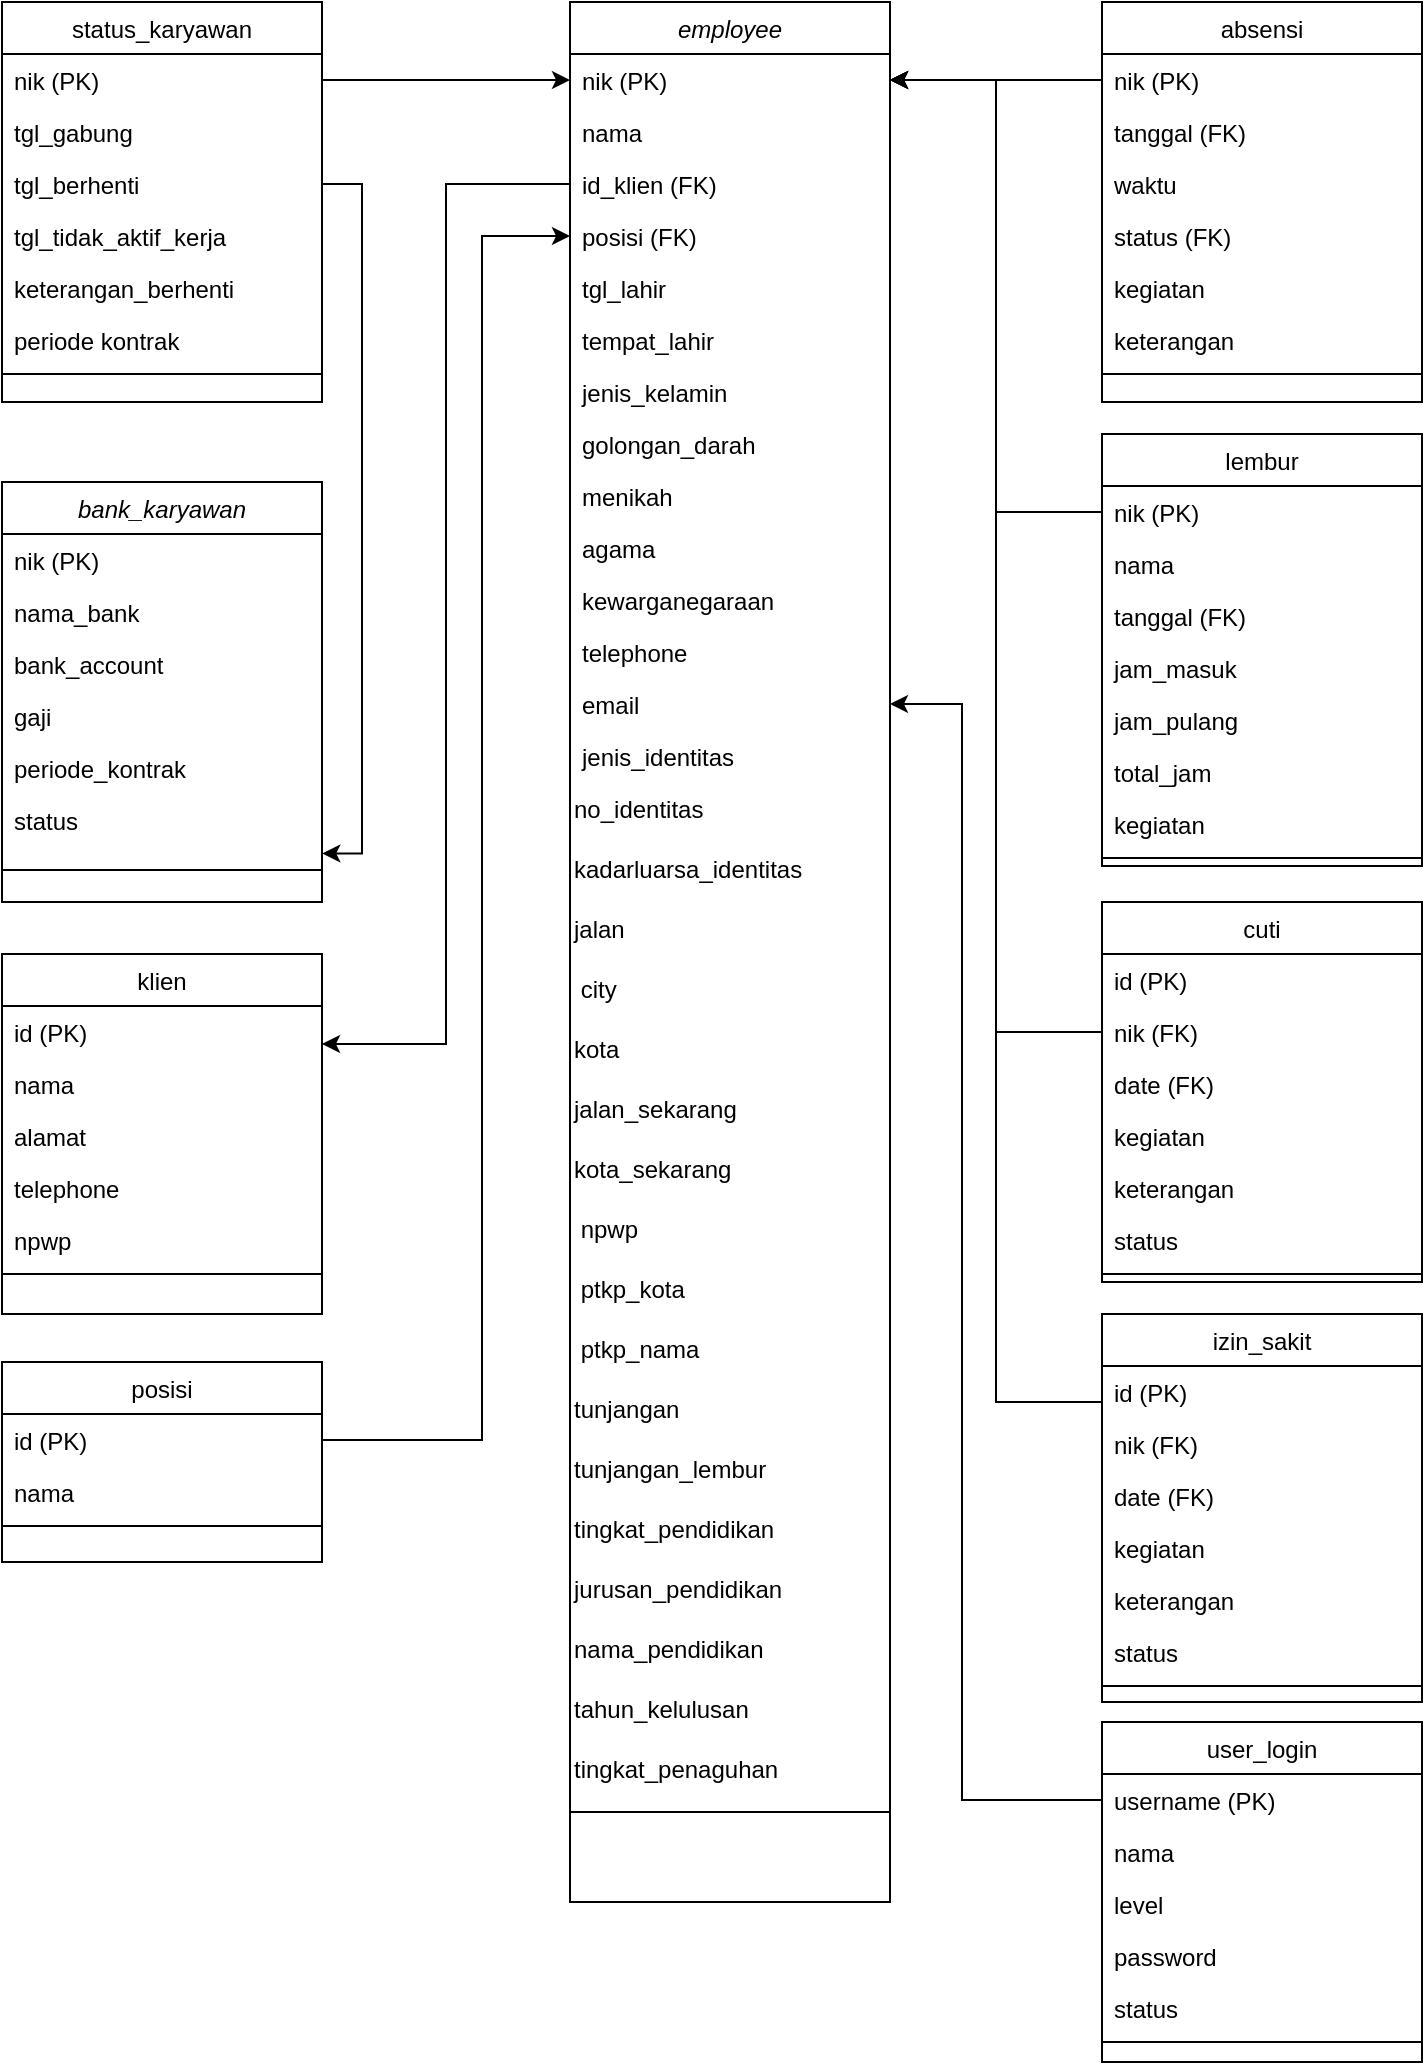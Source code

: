 <mxfile version="14.4.2" type="github" pages="2">
  <diagram id="C5RBs43oDa-KdzZeNtuy" name="LRS-data">
    <mxGraphModel dx="1422" dy="749" grid="1" gridSize="10" guides="1" tooltips="1" connect="1" arrows="1" fold="1" page="1" pageScale="1" pageWidth="827" pageHeight="1169" math="0" shadow="0">
      <root>
        <mxCell id="WIyWlLk6GJQsqaUBKTNV-0" />
        <mxCell id="WIyWlLk6GJQsqaUBKTNV-1" parent="WIyWlLk6GJQsqaUBKTNV-0" />
        <mxCell id="zkfFHV4jXpPFQw0GAbJ--0" value="bank_karyawan" style="swimlane;fontStyle=2;align=center;verticalAlign=top;childLayout=stackLayout;horizontal=1;startSize=26;horizontalStack=0;resizeParent=1;resizeLast=0;collapsible=1;marginBottom=0;rounded=0;shadow=0;strokeWidth=1;" parent="WIyWlLk6GJQsqaUBKTNV-1" vertex="1">
          <mxGeometry x="50" y="280" width="160" height="210" as="geometry">
            <mxRectangle x="230" y="140" width="160" height="26" as="alternateBounds" />
          </mxGeometry>
        </mxCell>
        <mxCell id="zkfFHV4jXpPFQw0GAbJ--2" value="nik (PK)&#xa;" style="text;align=left;verticalAlign=top;spacingLeft=4;spacingRight=4;overflow=hidden;rotatable=0;points=[[0,0.5],[1,0.5]];portConstraint=eastwest;rounded=0;shadow=0;html=0;" parent="zkfFHV4jXpPFQw0GAbJ--0" vertex="1">
          <mxGeometry y="26" width="160" height="26" as="geometry" />
        </mxCell>
        <mxCell id="zkfFHV4jXpPFQw0GAbJ--3" value="nama_bank" style="text;align=left;verticalAlign=top;spacingLeft=4;spacingRight=4;overflow=hidden;rotatable=0;points=[[0,0.5],[1,0.5]];portConstraint=eastwest;rounded=0;shadow=0;html=0;" parent="zkfFHV4jXpPFQw0GAbJ--0" vertex="1">
          <mxGeometry y="52" width="160" height="26" as="geometry" />
        </mxCell>
        <mxCell id="oKk2NrzfjaoOSDjvsEfk-37" value="bank_account" style="text;align=left;verticalAlign=top;spacingLeft=4;spacingRight=4;overflow=hidden;rotatable=0;points=[[0,0.5],[1,0.5]];portConstraint=eastwest;rounded=0;shadow=0;html=0;" parent="zkfFHV4jXpPFQw0GAbJ--0" vertex="1">
          <mxGeometry y="78" width="160" height="26" as="geometry" />
        </mxCell>
        <mxCell id="zkfFHV4jXpPFQw0GAbJ--5" value="gaji" style="text;align=left;verticalAlign=top;spacingLeft=4;spacingRight=4;overflow=hidden;rotatable=0;points=[[0,0.5],[1,0.5]];portConstraint=eastwest;" parent="zkfFHV4jXpPFQw0GAbJ--0" vertex="1">
          <mxGeometry y="104" width="160" height="26" as="geometry" />
        </mxCell>
        <mxCell id="oKk2NrzfjaoOSDjvsEfk-38" value="periode_kontrak" style="text;align=left;verticalAlign=top;spacingLeft=4;spacingRight=4;overflow=hidden;rotatable=0;points=[[0,0.5],[1,0.5]];portConstraint=eastwest;" parent="zkfFHV4jXpPFQw0GAbJ--0" vertex="1">
          <mxGeometry y="130" width="160" height="26" as="geometry" />
        </mxCell>
        <mxCell id="oKk2NrzfjaoOSDjvsEfk-39" value="status" style="text;align=left;verticalAlign=top;spacingLeft=4;spacingRight=4;overflow=hidden;rotatable=0;points=[[0,0.5],[1,0.5]];portConstraint=eastwest;" parent="zkfFHV4jXpPFQw0GAbJ--0" vertex="1">
          <mxGeometry y="156" width="160" height="34" as="geometry" />
        </mxCell>
        <mxCell id="oKk2NrzfjaoOSDjvsEfk-50" value="" style="line;html=1;strokeWidth=1;align=left;verticalAlign=middle;spacingTop=-1;spacingLeft=3;spacingRight=3;rotatable=0;labelPosition=right;points=[];portConstraint=eastwest;" parent="zkfFHV4jXpPFQw0GAbJ--0" vertex="1">
          <mxGeometry y="190" width="160" height="8" as="geometry" />
        </mxCell>
        <mxCell id="zkfFHV4jXpPFQw0GAbJ--6" value="status_karyawan" style="swimlane;fontStyle=0;align=center;verticalAlign=top;childLayout=stackLayout;horizontal=1;startSize=26;horizontalStack=0;resizeParent=1;resizeLast=0;collapsible=1;marginBottom=0;rounded=0;shadow=0;strokeWidth=1;" parent="WIyWlLk6GJQsqaUBKTNV-1" vertex="1">
          <mxGeometry x="50" y="40" width="160" height="200" as="geometry">
            <mxRectangle x="130" y="380" width="160" height="26" as="alternateBounds" />
          </mxGeometry>
        </mxCell>
        <mxCell id="zkfFHV4jXpPFQw0GAbJ--7" value="nik (PK)" style="text;align=left;verticalAlign=top;spacingLeft=4;spacingRight=4;overflow=hidden;rotatable=0;points=[[0,0.5],[1,0.5]];portConstraint=eastwest;" parent="zkfFHV4jXpPFQw0GAbJ--6" vertex="1">
          <mxGeometry y="26" width="160" height="26" as="geometry" />
        </mxCell>
        <mxCell id="zkfFHV4jXpPFQw0GAbJ--8" value="tgl_gabung" style="text;align=left;verticalAlign=top;spacingLeft=4;spacingRight=4;overflow=hidden;rotatable=0;points=[[0,0.5],[1,0.5]];portConstraint=eastwest;rounded=0;shadow=0;html=0;" parent="zkfFHV4jXpPFQw0GAbJ--6" vertex="1">
          <mxGeometry y="52" width="160" height="26" as="geometry" />
        </mxCell>
        <mxCell id="oKk2NrzfjaoOSDjvsEfk-41" value="tgl_berhenti" style="text;align=left;verticalAlign=top;spacingLeft=4;spacingRight=4;overflow=hidden;rotatable=0;points=[[0,0.5],[1,0.5]];portConstraint=eastwest;rounded=0;shadow=0;html=0;" parent="zkfFHV4jXpPFQw0GAbJ--6" vertex="1">
          <mxGeometry y="78" width="160" height="26" as="geometry" />
        </mxCell>
        <mxCell id="oKk2NrzfjaoOSDjvsEfk-42" value="tgl_tidak_aktif_kerja" style="text;align=left;verticalAlign=top;spacingLeft=4;spacingRight=4;overflow=hidden;rotatable=0;points=[[0,0.5],[1,0.5]];portConstraint=eastwest;rounded=0;shadow=0;html=0;" parent="zkfFHV4jXpPFQw0GAbJ--6" vertex="1">
          <mxGeometry y="104" width="160" height="26" as="geometry" />
        </mxCell>
        <mxCell id="oKk2NrzfjaoOSDjvsEfk-40" value="keterangan_berhenti" style="text;align=left;verticalAlign=top;spacingLeft=4;spacingRight=4;overflow=hidden;rotatable=0;points=[[0,0.5],[1,0.5]];portConstraint=eastwest;rounded=0;shadow=0;html=0;" parent="zkfFHV4jXpPFQw0GAbJ--6" vertex="1">
          <mxGeometry y="130" width="160" height="26" as="geometry" />
        </mxCell>
        <mxCell id="zkfFHV4jXpPFQw0GAbJ--11" value="periode kontrak" style="text;align=left;verticalAlign=top;spacingLeft=4;spacingRight=4;overflow=hidden;rotatable=0;points=[[0,0.5],[1,0.5]];portConstraint=eastwest;" parent="zkfFHV4jXpPFQw0GAbJ--6" vertex="1">
          <mxGeometry y="156" width="160" height="26" as="geometry" />
        </mxCell>
        <mxCell id="zkfFHV4jXpPFQw0GAbJ--15" value="" style="line;html=1;strokeWidth=1;align=left;verticalAlign=middle;spacingTop=-1;spacingLeft=3;spacingRight=3;rotatable=0;labelPosition=right;points=[];portConstraint=eastwest;" parent="zkfFHV4jXpPFQw0GAbJ--6" vertex="1">
          <mxGeometry y="182" width="160" height="8" as="geometry" />
        </mxCell>
        <mxCell id="zkfFHV4jXpPFQw0GAbJ--13" value="absensi" style="swimlane;fontStyle=0;align=center;verticalAlign=top;childLayout=stackLayout;horizontal=1;startSize=26;horizontalStack=0;resizeParent=1;resizeLast=0;collapsible=1;marginBottom=0;rounded=0;shadow=0;strokeWidth=1;" parent="WIyWlLk6GJQsqaUBKTNV-1" vertex="1">
          <mxGeometry x="600" y="40" width="160" height="200" as="geometry">
            <mxRectangle x="340" y="380" width="170" height="26" as="alternateBounds" />
          </mxGeometry>
        </mxCell>
        <mxCell id="zkfFHV4jXpPFQw0GAbJ--14" value="nik (PK)" style="text;align=left;verticalAlign=top;spacingLeft=4;spacingRight=4;overflow=hidden;rotatable=0;points=[[0,0.5],[1,0.5]];portConstraint=eastwest;" parent="zkfFHV4jXpPFQw0GAbJ--13" vertex="1">
          <mxGeometry y="26" width="160" height="26" as="geometry" />
        </mxCell>
        <mxCell id="oKk2NrzfjaoOSDjvsEfk-43" value="tanggal (FK)" style="text;align=left;verticalAlign=top;spacingLeft=4;spacingRight=4;overflow=hidden;rotatable=0;points=[[0,0.5],[1,0.5]];portConstraint=eastwest;" parent="zkfFHV4jXpPFQw0GAbJ--13" vertex="1">
          <mxGeometry y="52" width="160" height="26" as="geometry" />
        </mxCell>
        <mxCell id="oKk2NrzfjaoOSDjvsEfk-44" value="waktu" style="text;align=left;verticalAlign=top;spacingLeft=4;spacingRight=4;overflow=hidden;rotatable=0;points=[[0,0.5],[1,0.5]];portConstraint=eastwest;" parent="zkfFHV4jXpPFQw0GAbJ--13" vertex="1">
          <mxGeometry y="78" width="160" height="26" as="geometry" />
        </mxCell>
        <mxCell id="oKk2NrzfjaoOSDjvsEfk-45" value="status (FK)" style="text;align=left;verticalAlign=top;spacingLeft=4;spacingRight=4;overflow=hidden;rotatable=0;points=[[0,0.5],[1,0.5]];portConstraint=eastwest;" parent="zkfFHV4jXpPFQw0GAbJ--13" vertex="1">
          <mxGeometry y="104" width="160" height="26" as="geometry" />
        </mxCell>
        <mxCell id="oKk2NrzfjaoOSDjvsEfk-46" value="kegiatan" style="text;align=left;verticalAlign=top;spacingLeft=4;spacingRight=4;overflow=hidden;rotatable=0;points=[[0,0.5],[1,0.5]];portConstraint=eastwest;" parent="zkfFHV4jXpPFQw0GAbJ--13" vertex="1">
          <mxGeometry y="130" width="160" height="26" as="geometry" />
        </mxCell>
        <mxCell id="oKk2NrzfjaoOSDjvsEfk-47" value="keterangan" style="text;align=left;verticalAlign=top;spacingLeft=4;spacingRight=4;overflow=hidden;rotatable=0;points=[[0,0.5],[1,0.5]];portConstraint=eastwest;" parent="zkfFHV4jXpPFQw0GAbJ--13" vertex="1">
          <mxGeometry y="156" width="160" height="26" as="geometry" />
        </mxCell>
        <mxCell id="zkfFHV4jXpPFQw0GAbJ--9" value="" style="line;html=1;strokeWidth=1;align=left;verticalAlign=middle;spacingTop=-1;spacingLeft=3;spacingRight=3;rotatable=0;labelPosition=right;points=[];portConstraint=eastwest;" parent="zkfFHV4jXpPFQw0GAbJ--13" vertex="1">
          <mxGeometry y="182" width="160" height="8" as="geometry" />
        </mxCell>
        <mxCell id="oKk2NrzfjaoOSDjvsEfk-0" value="employee" style="swimlane;fontStyle=2;align=center;verticalAlign=top;childLayout=stackLayout;horizontal=1;startSize=26;horizontalStack=0;resizeParent=1;resizeLast=0;collapsible=1;marginBottom=0;rounded=0;shadow=0;strokeWidth=1;" parent="WIyWlLk6GJQsqaUBKTNV-1" vertex="1">
          <mxGeometry x="334" y="40" width="160" height="950" as="geometry">
            <mxRectangle x="230" y="140" width="160" height="26" as="alternateBounds" />
          </mxGeometry>
        </mxCell>
        <mxCell id="oKk2NrzfjaoOSDjvsEfk-2" value="nik (PK)" style="text;align=left;verticalAlign=top;spacingLeft=4;spacingRight=4;overflow=hidden;rotatable=0;points=[[0,0.5],[1,0.5]];portConstraint=eastwest;rounded=0;shadow=0;html=0;" parent="oKk2NrzfjaoOSDjvsEfk-0" vertex="1">
          <mxGeometry y="26" width="160" height="26" as="geometry" />
        </mxCell>
        <mxCell id="oKk2NrzfjaoOSDjvsEfk-35" value="nama" style="text;align=left;verticalAlign=top;spacingLeft=4;spacingRight=4;overflow=hidden;rotatable=0;points=[[0,0.5],[1,0.5]];portConstraint=eastwest;rounded=0;shadow=0;html=0;" parent="oKk2NrzfjaoOSDjvsEfk-0" vertex="1">
          <mxGeometry y="52" width="160" height="26" as="geometry" />
        </mxCell>
        <mxCell id="oKk2NrzfjaoOSDjvsEfk-3" value="id_klien (FK)" style="text;align=left;verticalAlign=top;spacingLeft=4;spacingRight=4;overflow=hidden;rotatable=0;points=[[0,0.5],[1,0.5]];portConstraint=eastwest;rounded=0;shadow=0;html=0;" parent="oKk2NrzfjaoOSDjvsEfk-0" vertex="1">
          <mxGeometry y="78" width="160" height="26" as="geometry" />
        </mxCell>
        <mxCell id="oKk2NrzfjaoOSDjvsEfk-6" value="posisi (FK)" style="text;align=left;verticalAlign=top;spacingLeft=4;spacingRight=4;overflow=hidden;rotatable=0;points=[[0,0.5],[1,0.5]];portConstraint=eastwest;rounded=0;shadow=0;html=0;" parent="oKk2NrzfjaoOSDjvsEfk-0" vertex="1">
          <mxGeometry y="104" width="160" height="26" as="geometry" />
        </mxCell>
        <mxCell id="oKk2NrzfjaoOSDjvsEfk-7" value="tgl_lahir" style="text;align=left;verticalAlign=top;spacingLeft=4;spacingRight=4;overflow=hidden;rotatable=0;points=[[0,0.5],[1,0.5]];portConstraint=eastwest;rounded=0;shadow=0;html=0;" parent="oKk2NrzfjaoOSDjvsEfk-0" vertex="1">
          <mxGeometry y="130" width="160" height="26" as="geometry" />
        </mxCell>
        <mxCell id="oKk2NrzfjaoOSDjvsEfk-8" value="tempat_lahir" style="text;align=left;verticalAlign=top;spacingLeft=4;spacingRight=4;overflow=hidden;rotatable=0;points=[[0,0.5],[1,0.5]];portConstraint=eastwest;rounded=0;shadow=0;html=0;" parent="oKk2NrzfjaoOSDjvsEfk-0" vertex="1">
          <mxGeometry y="156" width="160" height="26" as="geometry" />
        </mxCell>
        <mxCell id="oKk2NrzfjaoOSDjvsEfk-11" value="jenis_kelamin" style="text;align=left;verticalAlign=top;spacingLeft=4;spacingRight=4;overflow=hidden;rotatable=0;points=[[0,0.5],[1,0.5]];portConstraint=eastwest;rounded=0;shadow=0;html=0;" parent="oKk2NrzfjaoOSDjvsEfk-0" vertex="1">
          <mxGeometry y="182" width="160" height="26" as="geometry" />
        </mxCell>
        <mxCell id="oKk2NrzfjaoOSDjvsEfk-9" value="golongan_darah" style="text;align=left;verticalAlign=top;spacingLeft=4;spacingRight=4;overflow=hidden;rotatable=0;points=[[0,0.5],[1,0.5]];portConstraint=eastwest;rounded=0;shadow=0;html=0;" parent="oKk2NrzfjaoOSDjvsEfk-0" vertex="1">
          <mxGeometry y="208" width="160" height="26" as="geometry" />
        </mxCell>
        <mxCell id="oKk2NrzfjaoOSDjvsEfk-10" value="menikah" style="text;align=left;verticalAlign=top;spacingLeft=4;spacingRight=4;overflow=hidden;rotatable=0;points=[[0,0.5],[1,0.5]];portConstraint=eastwest;rounded=0;shadow=0;html=0;" parent="oKk2NrzfjaoOSDjvsEfk-0" vertex="1">
          <mxGeometry y="234" width="160" height="26" as="geometry" />
        </mxCell>
        <mxCell id="oKk2NrzfjaoOSDjvsEfk-14" value="agama" style="text;align=left;verticalAlign=top;spacingLeft=4;spacingRight=4;overflow=hidden;rotatable=0;points=[[0,0.5],[1,0.5]];portConstraint=eastwest;rounded=0;shadow=0;html=0;" parent="oKk2NrzfjaoOSDjvsEfk-0" vertex="1">
          <mxGeometry y="260" width="160" height="26" as="geometry" />
        </mxCell>
        <mxCell id="oKk2NrzfjaoOSDjvsEfk-16" value="kewarganegaraan" style="text;align=left;verticalAlign=top;spacingLeft=4;spacingRight=4;overflow=hidden;rotatable=0;points=[[0,0.5],[1,0.5]];portConstraint=eastwest;rounded=0;shadow=0;html=0;" parent="oKk2NrzfjaoOSDjvsEfk-0" vertex="1">
          <mxGeometry y="286" width="160" height="26" as="geometry" />
        </mxCell>
        <mxCell id="oKk2NrzfjaoOSDjvsEfk-13" value="telephone" style="text;align=left;verticalAlign=top;spacingLeft=4;spacingRight=4;overflow=hidden;rotatable=0;points=[[0,0.5],[1,0.5]];portConstraint=eastwest;rounded=0;shadow=0;html=0;" parent="oKk2NrzfjaoOSDjvsEfk-0" vertex="1">
          <mxGeometry y="312" width="160" height="26" as="geometry" />
        </mxCell>
        <mxCell id="oKk2NrzfjaoOSDjvsEfk-12" value="email" style="text;align=left;verticalAlign=top;spacingLeft=4;spacingRight=4;overflow=hidden;rotatable=0;points=[[0,0.5],[1,0.5]];portConstraint=eastwest;rounded=0;shadow=0;html=0;" parent="oKk2NrzfjaoOSDjvsEfk-0" vertex="1">
          <mxGeometry y="338" width="160" height="26" as="geometry" />
        </mxCell>
        <mxCell id="oKk2NrzfjaoOSDjvsEfk-15" value="jenis_identitas" style="text;align=left;verticalAlign=top;spacingLeft=4;spacingRight=4;overflow=hidden;rotatable=0;points=[[0,0.5],[1,0.5]];portConstraint=eastwest;rounded=0;shadow=0;html=0;" parent="oKk2NrzfjaoOSDjvsEfk-0" vertex="1">
          <mxGeometry y="364" width="160" height="26" as="geometry" />
        </mxCell>
        <mxCell id="oKk2NrzfjaoOSDjvsEfk-18" value="no_identitas" style="text;whiteSpace=wrap;html=1;" parent="oKk2NrzfjaoOSDjvsEfk-0" vertex="1">
          <mxGeometry y="390" width="160" height="30" as="geometry" />
        </mxCell>
        <mxCell id="oKk2NrzfjaoOSDjvsEfk-22" value="kadarluarsa_identitas" style="text;whiteSpace=wrap;html=1;" parent="oKk2NrzfjaoOSDjvsEfk-0" vertex="1">
          <mxGeometry y="420" width="160" height="30" as="geometry" />
        </mxCell>
        <mxCell id="oKk2NrzfjaoOSDjvsEfk-20" value="jalan" style="text;whiteSpace=wrap;html=1;" parent="oKk2NrzfjaoOSDjvsEfk-0" vertex="1">
          <mxGeometry y="450" width="160" height="30" as="geometry" />
        </mxCell>
        <mxCell id="oKk2NrzfjaoOSDjvsEfk-17" value="&amp;nbsp;city" style="text;whiteSpace=wrap;html=1;" parent="oKk2NrzfjaoOSDjvsEfk-0" vertex="1">
          <mxGeometry y="480" width="160" height="30" as="geometry" />
        </mxCell>
        <mxCell id="oKk2NrzfjaoOSDjvsEfk-19" value="kota" style="text;whiteSpace=wrap;html=1;" parent="oKk2NrzfjaoOSDjvsEfk-0" vertex="1">
          <mxGeometry y="510" width="160" height="30" as="geometry" />
        </mxCell>
        <mxCell id="oKk2NrzfjaoOSDjvsEfk-23" value="jalan_sekarang" style="text;whiteSpace=wrap;html=1;" parent="oKk2NrzfjaoOSDjvsEfk-0" vertex="1">
          <mxGeometry y="540" width="160" height="30" as="geometry" />
        </mxCell>
        <mxCell id="oKk2NrzfjaoOSDjvsEfk-24" value="kota_sekarang" style="text;whiteSpace=wrap;html=1;" parent="oKk2NrzfjaoOSDjvsEfk-0" vertex="1">
          <mxGeometry y="570" width="160" height="30" as="geometry" />
        </mxCell>
        <mxCell id="oKk2NrzfjaoOSDjvsEfk-25" value="&amp;nbsp;npwp" style="text;whiteSpace=wrap;html=1;" parent="oKk2NrzfjaoOSDjvsEfk-0" vertex="1">
          <mxGeometry y="600" width="160" height="30" as="geometry" />
        </mxCell>
        <mxCell id="oKk2NrzfjaoOSDjvsEfk-26" value="&amp;nbsp;ptkp_kota" style="text;whiteSpace=wrap;html=1;" parent="oKk2NrzfjaoOSDjvsEfk-0" vertex="1">
          <mxGeometry y="630" width="160" height="30" as="geometry" />
        </mxCell>
        <mxCell id="oKk2NrzfjaoOSDjvsEfk-27" value="&amp;nbsp;ptkp_nama" style="text;whiteSpace=wrap;html=1;" parent="oKk2NrzfjaoOSDjvsEfk-0" vertex="1">
          <mxGeometry y="660" width="160" height="30" as="geometry" />
        </mxCell>
        <mxCell id="oKk2NrzfjaoOSDjvsEfk-28" value="tunjangan" style="text;whiteSpace=wrap;html=1;" parent="oKk2NrzfjaoOSDjvsEfk-0" vertex="1">
          <mxGeometry y="690" width="160" height="30" as="geometry" />
        </mxCell>
        <mxCell id="oKk2NrzfjaoOSDjvsEfk-29" value="tunjangan_lembur" style="text;whiteSpace=wrap;html=1;" parent="oKk2NrzfjaoOSDjvsEfk-0" vertex="1">
          <mxGeometry y="720" width="160" height="30" as="geometry" />
        </mxCell>
        <mxCell id="oKk2NrzfjaoOSDjvsEfk-30" value="tingkat_pendidikan" style="text;whiteSpace=wrap;html=1;" parent="oKk2NrzfjaoOSDjvsEfk-0" vertex="1">
          <mxGeometry y="750" width="160" height="30" as="geometry" />
        </mxCell>
        <mxCell id="oKk2NrzfjaoOSDjvsEfk-33" value="jurusan_pendidikan" style="text;whiteSpace=wrap;html=1;" parent="oKk2NrzfjaoOSDjvsEfk-0" vertex="1">
          <mxGeometry y="780" width="160" height="30" as="geometry" />
        </mxCell>
        <mxCell id="oKk2NrzfjaoOSDjvsEfk-32" value="nama_pendidikan" style="text;whiteSpace=wrap;html=1;" parent="oKk2NrzfjaoOSDjvsEfk-0" vertex="1">
          <mxGeometry y="810" width="160" height="30" as="geometry" />
        </mxCell>
        <mxCell id="oKk2NrzfjaoOSDjvsEfk-31" value="tahun_kelulusan" style="text;whiteSpace=wrap;html=1;" parent="oKk2NrzfjaoOSDjvsEfk-0" vertex="1">
          <mxGeometry y="840" width="160" height="30" as="geometry" />
        </mxCell>
        <mxCell id="oKk2NrzfjaoOSDjvsEfk-34" value="tingkat_penaguhan" style="text;whiteSpace=wrap;html=1;" parent="oKk2NrzfjaoOSDjvsEfk-0" vertex="1">
          <mxGeometry y="870" width="160" height="30" as="geometry" />
        </mxCell>
        <mxCell id="oKk2NrzfjaoOSDjvsEfk-4" value="" style="line;html=1;strokeWidth=1;align=left;verticalAlign=middle;spacingTop=-1;spacingLeft=3;spacingRight=3;rotatable=0;labelPosition=right;points=[];portConstraint=eastwest;" parent="oKk2NrzfjaoOSDjvsEfk-0" vertex="1">
          <mxGeometry y="900" width="160" height="10" as="geometry" />
        </mxCell>
        <mxCell id="oKk2NrzfjaoOSDjvsEfk-51" value="klien" style="swimlane;fontStyle=0;align=center;verticalAlign=top;childLayout=stackLayout;horizontal=1;startSize=26;horizontalStack=0;resizeParent=1;resizeLast=0;collapsible=1;marginBottom=0;rounded=0;shadow=0;strokeWidth=1;" parent="WIyWlLk6GJQsqaUBKTNV-1" vertex="1">
          <mxGeometry x="50" y="516" width="160" height="180" as="geometry">
            <mxRectangle x="340" y="380" width="170" height="26" as="alternateBounds" />
          </mxGeometry>
        </mxCell>
        <mxCell id="oKk2NrzfjaoOSDjvsEfk-52" value="id (PK)" style="text;align=left;verticalAlign=top;spacingLeft=4;spacingRight=4;overflow=hidden;rotatable=0;points=[[0,0.5],[1,0.5]];portConstraint=eastwest;" parent="oKk2NrzfjaoOSDjvsEfk-51" vertex="1">
          <mxGeometry y="26" width="160" height="26" as="geometry" />
        </mxCell>
        <mxCell id="oKk2NrzfjaoOSDjvsEfk-53" value="nama" style="text;align=left;verticalAlign=top;spacingLeft=4;spacingRight=4;overflow=hidden;rotatable=0;points=[[0,0.5],[1,0.5]];portConstraint=eastwest;" parent="oKk2NrzfjaoOSDjvsEfk-51" vertex="1">
          <mxGeometry y="52" width="160" height="26" as="geometry" />
        </mxCell>
        <mxCell id="oKk2NrzfjaoOSDjvsEfk-54" value="alamat" style="text;align=left;verticalAlign=top;spacingLeft=4;spacingRight=4;overflow=hidden;rotatable=0;points=[[0,0.5],[1,0.5]];portConstraint=eastwest;" parent="oKk2NrzfjaoOSDjvsEfk-51" vertex="1">
          <mxGeometry y="78" width="160" height="26" as="geometry" />
        </mxCell>
        <mxCell id="oKk2NrzfjaoOSDjvsEfk-55" value="telephone" style="text;align=left;verticalAlign=top;spacingLeft=4;spacingRight=4;overflow=hidden;rotatable=0;points=[[0,0.5],[1,0.5]];portConstraint=eastwest;" parent="oKk2NrzfjaoOSDjvsEfk-51" vertex="1">
          <mxGeometry y="104" width="160" height="26" as="geometry" />
        </mxCell>
        <mxCell id="oKk2NrzfjaoOSDjvsEfk-56" value="npwp" style="text;align=left;verticalAlign=top;spacingLeft=4;spacingRight=4;overflow=hidden;rotatable=0;points=[[0,0.5],[1,0.5]];portConstraint=eastwest;" parent="oKk2NrzfjaoOSDjvsEfk-51" vertex="1">
          <mxGeometry y="130" width="160" height="26" as="geometry" />
        </mxCell>
        <mxCell id="oKk2NrzfjaoOSDjvsEfk-58" value="" style="line;html=1;strokeWidth=1;align=left;verticalAlign=middle;spacingTop=-1;spacingLeft=3;spacingRight=3;rotatable=0;labelPosition=right;points=[];portConstraint=eastwest;" parent="oKk2NrzfjaoOSDjvsEfk-51" vertex="1">
          <mxGeometry y="156" width="160" height="8" as="geometry" />
        </mxCell>
        <mxCell id="oKk2NrzfjaoOSDjvsEfk-59" value="posisi" style="swimlane;fontStyle=0;align=center;verticalAlign=top;childLayout=stackLayout;horizontal=1;startSize=26;horizontalStack=0;resizeParent=1;resizeLast=0;collapsible=1;marginBottom=0;rounded=0;shadow=0;strokeWidth=1;" parent="WIyWlLk6GJQsqaUBKTNV-1" vertex="1">
          <mxGeometry x="50" y="720" width="160" height="100" as="geometry">
            <mxRectangle x="340" y="380" width="170" height="26" as="alternateBounds" />
          </mxGeometry>
        </mxCell>
        <mxCell id="oKk2NrzfjaoOSDjvsEfk-60" value="id (PK)" style="text;align=left;verticalAlign=top;spacingLeft=4;spacingRight=4;overflow=hidden;rotatable=0;points=[[0,0.5],[1,0.5]];portConstraint=eastwest;" parent="oKk2NrzfjaoOSDjvsEfk-59" vertex="1">
          <mxGeometry y="26" width="160" height="26" as="geometry" />
        </mxCell>
        <mxCell id="oKk2NrzfjaoOSDjvsEfk-61" value="nama" style="text;align=left;verticalAlign=top;spacingLeft=4;spacingRight=4;overflow=hidden;rotatable=0;points=[[0,0.5],[1,0.5]];portConstraint=eastwest;" parent="oKk2NrzfjaoOSDjvsEfk-59" vertex="1">
          <mxGeometry y="52" width="160" height="26" as="geometry" />
        </mxCell>
        <mxCell id="oKk2NrzfjaoOSDjvsEfk-66" value="" style="line;html=1;strokeWidth=1;align=left;verticalAlign=middle;spacingTop=-1;spacingLeft=3;spacingRight=3;rotatable=0;labelPosition=right;points=[];portConstraint=eastwest;" parent="oKk2NrzfjaoOSDjvsEfk-59" vertex="1">
          <mxGeometry y="78" width="160" height="8" as="geometry" />
        </mxCell>
        <mxCell id="oKk2NrzfjaoOSDjvsEfk-67" value="lembur" style="swimlane;fontStyle=0;align=center;verticalAlign=top;childLayout=stackLayout;horizontal=1;startSize=26;horizontalStack=0;resizeParent=1;resizeLast=0;collapsible=1;marginBottom=0;rounded=0;shadow=0;strokeWidth=1;" parent="WIyWlLk6GJQsqaUBKTNV-1" vertex="1">
          <mxGeometry x="600" y="256" width="160" height="216" as="geometry">
            <mxRectangle x="340" y="380" width="170" height="26" as="alternateBounds" />
          </mxGeometry>
        </mxCell>
        <mxCell id="oKk2NrzfjaoOSDjvsEfk-68" value="nik (PK)" style="text;align=left;verticalAlign=top;spacingLeft=4;spacingRight=4;overflow=hidden;rotatable=0;points=[[0,0.5],[1,0.5]];portConstraint=eastwest;" parent="oKk2NrzfjaoOSDjvsEfk-67" vertex="1">
          <mxGeometry y="26" width="160" height="26" as="geometry" />
        </mxCell>
        <mxCell id="oKk2NrzfjaoOSDjvsEfk-69" value="nama" style="text;align=left;verticalAlign=top;spacingLeft=4;spacingRight=4;overflow=hidden;rotatable=0;points=[[0,0.5],[1,0.5]];portConstraint=eastwest;" parent="oKk2NrzfjaoOSDjvsEfk-67" vertex="1">
          <mxGeometry y="52" width="160" height="26" as="geometry" />
        </mxCell>
        <mxCell id="oKk2NrzfjaoOSDjvsEfk-70" value="tanggal (FK)" style="text;align=left;verticalAlign=top;spacingLeft=4;spacingRight=4;overflow=hidden;rotatable=0;points=[[0,0.5],[1,0.5]];portConstraint=eastwest;" parent="oKk2NrzfjaoOSDjvsEfk-67" vertex="1">
          <mxGeometry y="78" width="160" height="26" as="geometry" />
        </mxCell>
        <mxCell id="oKk2NrzfjaoOSDjvsEfk-71" value="jam_masuk" style="text;align=left;verticalAlign=top;spacingLeft=4;spacingRight=4;overflow=hidden;rotatable=0;points=[[0,0.5],[1,0.5]];portConstraint=eastwest;" parent="oKk2NrzfjaoOSDjvsEfk-67" vertex="1">
          <mxGeometry y="104" width="160" height="26" as="geometry" />
        </mxCell>
        <mxCell id="oKk2NrzfjaoOSDjvsEfk-72" value="jam_pulang" style="text;align=left;verticalAlign=top;spacingLeft=4;spacingRight=4;overflow=hidden;rotatable=0;points=[[0,0.5],[1,0.5]];portConstraint=eastwest;" parent="oKk2NrzfjaoOSDjvsEfk-67" vertex="1">
          <mxGeometry y="130" width="160" height="26" as="geometry" />
        </mxCell>
        <mxCell id="oKk2NrzfjaoOSDjvsEfk-73" value="total_jam" style="text;align=left;verticalAlign=top;spacingLeft=4;spacingRight=4;overflow=hidden;rotatable=0;points=[[0,0.5],[1,0.5]];portConstraint=eastwest;" parent="oKk2NrzfjaoOSDjvsEfk-67" vertex="1">
          <mxGeometry y="156" width="160" height="26" as="geometry" />
        </mxCell>
        <mxCell id="oKk2NrzfjaoOSDjvsEfk-75" value="kegiatan" style="text;align=left;verticalAlign=top;spacingLeft=4;spacingRight=4;overflow=hidden;rotatable=0;points=[[0,0.5],[1,0.5]];portConstraint=eastwest;" parent="oKk2NrzfjaoOSDjvsEfk-67" vertex="1">
          <mxGeometry y="182" width="160" height="26" as="geometry" />
        </mxCell>
        <mxCell id="oKk2NrzfjaoOSDjvsEfk-74" value="" style="line;html=1;strokeWidth=1;align=left;verticalAlign=middle;spacingTop=-1;spacingLeft=3;spacingRight=3;rotatable=0;labelPosition=right;points=[];portConstraint=eastwest;" parent="oKk2NrzfjaoOSDjvsEfk-67" vertex="1">
          <mxGeometry y="208" width="160" height="8" as="geometry" />
        </mxCell>
        <mxCell id="oKk2NrzfjaoOSDjvsEfk-76" value="user_login" style="swimlane;fontStyle=0;align=center;verticalAlign=top;childLayout=stackLayout;horizontal=1;startSize=26;horizontalStack=0;resizeParent=1;resizeLast=0;collapsible=1;marginBottom=0;rounded=0;shadow=0;strokeWidth=1;" parent="WIyWlLk6GJQsqaUBKTNV-1" vertex="1">
          <mxGeometry x="600" y="900" width="160" height="170" as="geometry">
            <mxRectangle x="340" y="380" width="170" height="26" as="alternateBounds" />
          </mxGeometry>
        </mxCell>
        <mxCell id="oKk2NrzfjaoOSDjvsEfk-77" value="username (PK)" style="text;align=left;verticalAlign=top;spacingLeft=4;spacingRight=4;overflow=hidden;rotatable=0;points=[[0,0.5],[1,0.5]];portConstraint=eastwest;" parent="oKk2NrzfjaoOSDjvsEfk-76" vertex="1">
          <mxGeometry y="26" width="160" height="26" as="geometry" />
        </mxCell>
        <mxCell id="oKk2NrzfjaoOSDjvsEfk-78" value="nama" style="text;align=left;verticalAlign=top;spacingLeft=4;spacingRight=4;overflow=hidden;rotatable=0;points=[[0,0.5],[1,0.5]];portConstraint=eastwest;" parent="oKk2NrzfjaoOSDjvsEfk-76" vertex="1">
          <mxGeometry y="52" width="160" height="26" as="geometry" />
        </mxCell>
        <mxCell id="oKk2NrzfjaoOSDjvsEfk-79" value="level" style="text;align=left;verticalAlign=top;spacingLeft=4;spacingRight=4;overflow=hidden;rotatable=0;points=[[0,0.5],[1,0.5]];portConstraint=eastwest;" parent="oKk2NrzfjaoOSDjvsEfk-76" vertex="1">
          <mxGeometry y="78" width="160" height="26" as="geometry" />
        </mxCell>
        <mxCell id="oKk2NrzfjaoOSDjvsEfk-80" value="password" style="text;align=left;verticalAlign=top;spacingLeft=4;spacingRight=4;overflow=hidden;rotatable=0;points=[[0,0.5],[1,0.5]];portConstraint=eastwest;" parent="oKk2NrzfjaoOSDjvsEfk-76" vertex="1">
          <mxGeometry y="104" width="160" height="26" as="geometry" />
        </mxCell>
        <mxCell id="oKk2NrzfjaoOSDjvsEfk-81" value="status" style="text;align=left;verticalAlign=top;spacingLeft=4;spacingRight=4;overflow=hidden;rotatable=0;points=[[0,0.5],[1,0.5]];portConstraint=eastwest;" parent="oKk2NrzfjaoOSDjvsEfk-76" vertex="1">
          <mxGeometry y="130" width="160" height="26" as="geometry" />
        </mxCell>
        <mxCell id="oKk2NrzfjaoOSDjvsEfk-82" value="" style="line;html=1;strokeWidth=1;align=left;verticalAlign=middle;spacingTop=-1;spacingLeft=3;spacingRight=3;rotatable=0;labelPosition=right;points=[];portConstraint=eastwest;" parent="oKk2NrzfjaoOSDjvsEfk-76" vertex="1">
          <mxGeometry y="156" width="160" height="8" as="geometry" />
        </mxCell>
        <mxCell id="oKk2NrzfjaoOSDjvsEfk-83" style="edgeStyle=orthogonalEdgeStyle;rounded=0;orthogonalLoop=1;jettySize=auto;html=1;exitX=1;exitY=0.5;exitDx=0;exitDy=0;entryX=0;entryY=0.5;entryDx=0;entryDy=0;" parent="WIyWlLk6GJQsqaUBKTNV-1" source="zkfFHV4jXpPFQw0GAbJ--7" target="oKk2NrzfjaoOSDjvsEfk-2" edge="1">
          <mxGeometry relative="1" as="geometry" />
        </mxCell>
        <mxCell id="oKk2NrzfjaoOSDjvsEfk-84" style="edgeStyle=orthogonalEdgeStyle;rounded=0;orthogonalLoop=1;jettySize=auto;html=1;exitX=1;exitY=0.5;exitDx=0;exitDy=0;entryX=1.001;entryY=0.874;entryDx=0;entryDy=0;entryPerimeter=0;" parent="WIyWlLk6GJQsqaUBKTNV-1" source="oKk2NrzfjaoOSDjvsEfk-41" target="oKk2NrzfjaoOSDjvsEfk-39" edge="1">
          <mxGeometry relative="1" as="geometry" />
        </mxCell>
        <mxCell id="oKk2NrzfjaoOSDjvsEfk-86" style="edgeStyle=orthogonalEdgeStyle;rounded=0;orthogonalLoop=1;jettySize=auto;html=1;exitX=1;exitY=0.5;exitDx=0;exitDy=0;entryX=0;entryY=0.5;entryDx=0;entryDy=0;" parent="WIyWlLk6GJQsqaUBKTNV-1" source="oKk2NrzfjaoOSDjvsEfk-60" target="oKk2NrzfjaoOSDjvsEfk-6" edge="1">
          <mxGeometry relative="1" as="geometry">
            <Array as="points">
              <mxPoint x="290" y="759" />
              <mxPoint x="290" y="157" />
            </Array>
          </mxGeometry>
        </mxCell>
        <mxCell id="oKk2NrzfjaoOSDjvsEfk-87" style="edgeStyle=orthogonalEdgeStyle;rounded=0;orthogonalLoop=1;jettySize=auto;html=1;exitX=0;exitY=0.5;exitDx=0;exitDy=0;entryX=1;entryY=0.5;entryDx=0;entryDy=0;" parent="WIyWlLk6GJQsqaUBKTNV-1" source="zkfFHV4jXpPFQw0GAbJ--14" target="oKk2NrzfjaoOSDjvsEfk-2" edge="1">
          <mxGeometry relative="1" as="geometry" />
        </mxCell>
        <mxCell id="oKk2NrzfjaoOSDjvsEfk-88" style="edgeStyle=orthogonalEdgeStyle;rounded=0;orthogonalLoop=1;jettySize=auto;html=1;exitX=0;exitY=0.5;exitDx=0;exitDy=0;" parent="WIyWlLk6GJQsqaUBKTNV-1" source="oKk2NrzfjaoOSDjvsEfk-68" target="oKk2NrzfjaoOSDjvsEfk-2" edge="1">
          <mxGeometry relative="1" as="geometry">
            <mxPoint x="560" y="180" as="targetPoint" />
          </mxGeometry>
        </mxCell>
        <mxCell id="oKk2NrzfjaoOSDjvsEfk-89" style="edgeStyle=orthogonalEdgeStyle;rounded=0;orthogonalLoop=1;jettySize=auto;html=1;exitX=0;exitY=0.5;exitDx=0;exitDy=0;entryX=1;entryY=0.5;entryDx=0;entryDy=0;" parent="WIyWlLk6GJQsqaUBKTNV-1" source="oKk2NrzfjaoOSDjvsEfk-77" target="oKk2NrzfjaoOSDjvsEfk-12" edge="1">
          <mxGeometry relative="1" as="geometry">
            <Array as="points">
              <mxPoint x="530" y="939" />
              <mxPoint x="530" y="391" />
            </Array>
          </mxGeometry>
        </mxCell>
        <mxCell id="oKk2NrzfjaoOSDjvsEfk-85" style="edgeStyle=orthogonalEdgeStyle;rounded=0;orthogonalLoop=1;jettySize=auto;html=1;exitX=0;exitY=0.5;exitDx=0;exitDy=0;entryX=1;entryY=0.25;entryDx=0;entryDy=0;" parent="WIyWlLk6GJQsqaUBKTNV-1" source="oKk2NrzfjaoOSDjvsEfk-3" target="oKk2NrzfjaoOSDjvsEfk-51" edge="1">
          <mxGeometry relative="1" as="geometry" />
        </mxCell>
        <mxCell id="Ox8O2sE2HDYJjIZuFXVz-0" value="cuti" style="swimlane;fontStyle=0;align=center;verticalAlign=top;childLayout=stackLayout;horizontal=1;startSize=26;horizontalStack=0;resizeParent=1;resizeLast=0;collapsible=1;marginBottom=0;rounded=0;shadow=0;strokeWidth=1;" parent="WIyWlLk6GJQsqaUBKTNV-1" vertex="1">
          <mxGeometry x="600" y="490" width="160" height="190" as="geometry">
            <mxRectangle x="340" y="380" width="170" height="26" as="alternateBounds" />
          </mxGeometry>
        </mxCell>
        <mxCell id="Ox8O2sE2HDYJjIZuFXVz-1" value="id (PK)" style="text;align=left;verticalAlign=top;spacingLeft=4;spacingRight=4;overflow=hidden;rotatable=0;points=[[0,0.5],[1,0.5]];portConstraint=eastwest;" parent="Ox8O2sE2HDYJjIZuFXVz-0" vertex="1">
          <mxGeometry y="26" width="160" height="26" as="geometry" />
        </mxCell>
        <mxCell id="Ox8O2sE2HDYJjIZuFXVz-2" value="nik (FK)" style="text;align=left;verticalAlign=top;spacingLeft=4;spacingRight=4;overflow=hidden;rotatable=0;points=[[0,0.5],[1,0.5]];portConstraint=eastwest;" parent="Ox8O2sE2HDYJjIZuFXVz-0" vertex="1">
          <mxGeometry y="52" width="160" height="26" as="geometry" />
        </mxCell>
        <mxCell id="Ox8O2sE2HDYJjIZuFXVz-3" value="date (FK)" style="text;align=left;verticalAlign=top;spacingLeft=4;spacingRight=4;overflow=hidden;rotatable=0;points=[[0,0.5],[1,0.5]];portConstraint=eastwest;" parent="Ox8O2sE2HDYJjIZuFXVz-0" vertex="1">
          <mxGeometry y="78" width="160" height="26" as="geometry" />
        </mxCell>
        <mxCell id="Ox8O2sE2HDYJjIZuFXVz-4" value="kegiatan" style="text;align=left;verticalAlign=top;spacingLeft=4;spacingRight=4;overflow=hidden;rotatable=0;points=[[0,0.5],[1,0.5]];portConstraint=eastwest;" parent="Ox8O2sE2HDYJjIZuFXVz-0" vertex="1">
          <mxGeometry y="104" width="160" height="26" as="geometry" />
        </mxCell>
        <mxCell id="Ox8O2sE2HDYJjIZuFXVz-5" value="keterangan" style="text;align=left;verticalAlign=top;spacingLeft=4;spacingRight=4;overflow=hidden;rotatable=0;points=[[0,0.5],[1,0.5]];portConstraint=eastwest;" parent="Ox8O2sE2HDYJjIZuFXVz-0" vertex="1">
          <mxGeometry y="130" width="160" height="26" as="geometry" />
        </mxCell>
        <mxCell id="Ox8O2sE2HDYJjIZuFXVz-6" value="status" style="text;align=left;verticalAlign=top;spacingLeft=4;spacingRight=4;overflow=hidden;rotatable=0;points=[[0,0.5],[1,0.5]];portConstraint=eastwest;" parent="Ox8O2sE2HDYJjIZuFXVz-0" vertex="1">
          <mxGeometry y="156" width="160" height="26" as="geometry" />
        </mxCell>
        <mxCell id="Ox8O2sE2HDYJjIZuFXVz-8" value="" style="line;html=1;strokeWidth=1;align=left;verticalAlign=middle;spacingTop=-1;spacingLeft=3;spacingRight=3;rotatable=0;labelPosition=right;points=[];portConstraint=eastwest;" parent="Ox8O2sE2HDYJjIZuFXVz-0" vertex="1">
          <mxGeometry y="182" width="160" height="8" as="geometry" />
        </mxCell>
        <mxCell id="Ox8O2sE2HDYJjIZuFXVz-9" style="edgeStyle=orthogonalEdgeStyle;rounded=0;orthogonalLoop=1;jettySize=auto;html=1;exitX=0;exitY=0.5;exitDx=0;exitDy=0;entryX=1;entryY=0.5;entryDx=0;entryDy=0;" parent="WIyWlLk6GJQsqaUBKTNV-1" source="Ox8O2sE2HDYJjIZuFXVz-2" target="oKk2NrzfjaoOSDjvsEfk-2" edge="1">
          <mxGeometry relative="1" as="geometry" />
        </mxCell>
        <mxCell id="wwqKFAAxIAx8ywI5_Tf--0" value="izin_sakit" style="swimlane;fontStyle=0;align=center;verticalAlign=top;childLayout=stackLayout;horizontal=1;startSize=26;horizontalStack=0;resizeParent=1;resizeLast=0;collapsible=1;marginBottom=0;rounded=0;shadow=0;strokeWidth=1;" parent="WIyWlLk6GJQsqaUBKTNV-1" vertex="1">
          <mxGeometry x="600" y="696" width="160" height="194" as="geometry">
            <mxRectangle x="340" y="380" width="170" height="26" as="alternateBounds" />
          </mxGeometry>
        </mxCell>
        <mxCell id="wwqKFAAxIAx8ywI5_Tf--1" value="id (PK)" style="text;align=left;verticalAlign=top;spacingLeft=4;spacingRight=4;overflow=hidden;rotatable=0;points=[[0,0.5],[1,0.5]];portConstraint=eastwest;" parent="wwqKFAAxIAx8ywI5_Tf--0" vertex="1">
          <mxGeometry y="26" width="160" height="26" as="geometry" />
        </mxCell>
        <mxCell id="wwqKFAAxIAx8ywI5_Tf--2" value="nik (FK)" style="text;align=left;verticalAlign=top;spacingLeft=4;spacingRight=4;overflow=hidden;rotatable=0;points=[[0,0.5],[1,0.5]];portConstraint=eastwest;" parent="wwqKFAAxIAx8ywI5_Tf--0" vertex="1">
          <mxGeometry y="52" width="160" height="26" as="geometry" />
        </mxCell>
        <mxCell id="wwqKFAAxIAx8ywI5_Tf--3" value="date (FK)" style="text;align=left;verticalAlign=top;spacingLeft=4;spacingRight=4;overflow=hidden;rotatable=0;points=[[0,0.5],[1,0.5]];portConstraint=eastwest;" parent="wwqKFAAxIAx8ywI5_Tf--0" vertex="1">
          <mxGeometry y="78" width="160" height="26" as="geometry" />
        </mxCell>
        <mxCell id="wwqKFAAxIAx8ywI5_Tf--4" value="kegiatan" style="text;align=left;verticalAlign=top;spacingLeft=4;spacingRight=4;overflow=hidden;rotatable=0;points=[[0,0.5],[1,0.5]];portConstraint=eastwest;" parent="wwqKFAAxIAx8ywI5_Tf--0" vertex="1">
          <mxGeometry y="104" width="160" height="26" as="geometry" />
        </mxCell>
        <mxCell id="wwqKFAAxIAx8ywI5_Tf--5" value="keterangan" style="text;align=left;verticalAlign=top;spacingLeft=4;spacingRight=4;overflow=hidden;rotatable=0;points=[[0,0.5],[1,0.5]];portConstraint=eastwest;" parent="wwqKFAAxIAx8ywI5_Tf--0" vertex="1">
          <mxGeometry y="130" width="160" height="26" as="geometry" />
        </mxCell>
        <mxCell id="wwqKFAAxIAx8ywI5_Tf--6" value="status" style="text;align=left;verticalAlign=top;spacingLeft=4;spacingRight=4;overflow=hidden;rotatable=0;points=[[0,0.5],[1,0.5]];portConstraint=eastwest;" parent="wwqKFAAxIAx8ywI5_Tf--0" vertex="1">
          <mxGeometry y="156" width="160" height="26" as="geometry" />
        </mxCell>
        <mxCell id="wwqKFAAxIAx8ywI5_Tf--8" value="" style="line;html=1;strokeWidth=1;align=left;verticalAlign=middle;spacingTop=-1;spacingLeft=3;spacingRight=3;rotatable=0;labelPosition=right;points=[];portConstraint=eastwest;" parent="wwqKFAAxIAx8ywI5_Tf--0" vertex="1">
          <mxGeometry y="182" width="160" height="8" as="geometry" />
        </mxCell>
        <mxCell id="wwqKFAAxIAx8ywI5_Tf--10" style="edgeStyle=orthogonalEdgeStyle;rounded=0;orthogonalLoop=1;jettySize=auto;html=1;exitX=0;exitY=0.5;exitDx=0;exitDy=0;entryX=1;entryY=0.5;entryDx=0;entryDy=0;" parent="WIyWlLk6GJQsqaUBKTNV-1" source="wwqKFAAxIAx8ywI5_Tf--2" target="oKk2NrzfjaoOSDjvsEfk-2" edge="1">
          <mxGeometry relative="1" as="geometry">
            <mxPoint x="495" y="79" as="targetPoint" />
            <Array as="points">
              <mxPoint x="600" y="740" />
              <mxPoint x="547" y="740" />
              <mxPoint x="547" y="79" />
            </Array>
          </mxGeometry>
        </mxCell>
      </root>
    </mxGraphModel>
  </diagram>
  <diagram id="V-C32Ri9egpSBkJE6UfL" name="Class Diagram">
    <mxGraphModel dx="1422" dy="801" grid="1" gridSize="10" guides="1" tooltips="1" connect="1" arrows="1" fold="1" page="1" pageScale="1" pageWidth="1100" pageHeight="850" math="0" shadow="0">
      <root>
        <mxCell id="2vxm4DMvmGCjCKeFNTNF-0" />
        <mxCell id="2vxm4DMvmGCjCKeFNTNF-1" parent="2vxm4DMvmGCjCKeFNTNF-0" />
        <mxCell id="2vxm4DMvmGCjCKeFNTNF-2" value="employee_bank" style="swimlane;fontStyle=2;align=center;verticalAlign=top;childLayout=stackLayout;horizontal=1;startSize=26;horizontalStack=0;resizeParent=1;resizeLast=0;collapsible=1;marginBottom=0;rounded=0;shadow=0;strokeWidth=1;" vertex="1" parent="2vxm4DMvmGCjCKeFNTNF-1">
          <mxGeometry x="50" y="280" width="160" height="210" as="geometry">
            <mxRectangle x="230" y="140" width="160" height="26" as="alternateBounds" />
          </mxGeometry>
        </mxCell>
        <mxCell id="2vxm4DMvmGCjCKeFNTNF-3" value="*nik" style="text;align=left;verticalAlign=top;spacingLeft=4;spacingRight=4;overflow=hidden;rotatable=0;points=[[0,0.5],[1,0.5]];portConstraint=eastwest;rounded=0;shadow=0;html=0;" vertex="1" parent="2vxm4DMvmGCjCKeFNTNF-2">
          <mxGeometry y="26" width="160" height="26" as="geometry" />
        </mxCell>
        <mxCell id="2vxm4DMvmGCjCKeFNTNF-4" value="name_of_bank" style="text;align=left;verticalAlign=top;spacingLeft=4;spacingRight=4;overflow=hidden;rotatable=0;points=[[0,0.5],[1,0.5]];portConstraint=eastwest;rounded=0;shadow=0;html=0;" vertex="1" parent="2vxm4DMvmGCjCKeFNTNF-2">
          <mxGeometry y="52" width="160" height="26" as="geometry" />
        </mxCell>
        <mxCell id="2vxm4DMvmGCjCKeFNTNF-5" value="bank_account" style="text;align=left;verticalAlign=top;spacingLeft=4;spacingRight=4;overflow=hidden;rotatable=0;points=[[0,0.5],[1,0.5]];portConstraint=eastwest;rounded=0;shadow=0;html=0;" vertex="1" parent="2vxm4DMvmGCjCKeFNTNF-2">
          <mxGeometry y="78" width="160" height="26" as="geometry" />
        </mxCell>
        <mxCell id="2vxm4DMvmGCjCKeFNTNF-6" value="salary" style="text;align=left;verticalAlign=top;spacingLeft=4;spacingRight=4;overflow=hidden;rotatable=0;points=[[0,0.5],[1,0.5]];portConstraint=eastwest;" vertex="1" parent="2vxm4DMvmGCjCKeFNTNF-2">
          <mxGeometry y="104" width="160" height="26" as="geometry" />
        </mxCell>
        <mxCell id="2vxm4DMvmGCjCKeFNTNF-7" value="contract_of_period" style="text;align=left;verticalAlign=top;spacingLeft=4;spacingRight=4;overflow=hidden;rotatable=0;points=[[0,0.5],[1,0.5]];portConstraint=eastwest;" vertex="1" parent="2vxm4DMvmGCjCKeFNTNF-2">
          <mxGeometry y="130" width="160" height="26" as="geometry" />
        </mxCell>
        <mxCell id="2vxm4DMvmGCjCKeFNTNF-8" value="status" style="text;align=left;verticalAlign=top;spacingLeft=4;spacingRight=4;overflow=hidden;rotatable=0;points=[[0,0.5],[1,0.5]];portConstraint=eastwest;" vertex="1" parent="2vxm4DMvmGCjCKeFNTNF-2">
          <mxGeometry y="156" width="160" height="34" as="geometry" />
        </mxCell>
        <mxCell id="2vxm4DMvmGCjCKeFNTNF-9" value="" style="line;html=1;strokeWidth=1;align=left;verticalAlign=middle;spacingTop=-1;spacingLeft=3;spacingRight=3;rotatable=0;labelPosition=right;points=[];portConstraint=eastwest;" vertex="1" parent="2vxm4DMvmGCjCKeFNTNF-2">
          <mxGeometry y="190" width="160" height="8" as="geometry" />
        </mxCell>
        <mxCell id="2vxm4DMvmGCjCKeFNTNF-10" value="employee_status" style="swimlane;fontStyle=0;align=center;verticalAlign=top;childLayout=stackLayout;horizontal=1;startSize=26;horizontalStack=0;resizeParent=1;resizeLast=0;collapsible=1;marginBottom=0;rounded=0;shadow=0;strokeWidth=1;" vertex="1" parent="2vxm4DMvmGCjCKeFNTNF-1">
          <mxGeometry x="50" y="40" width="160" height="200" as="geometry">
            <mxRectangle x="130" y="380" width="160" height="26" as="alternateBounds" />
          </mxGeometry>
        </mxCell>
        <mxCell id="2vxm4DMvmGCjCKeFNTNF-11" value="*nik" style="text;align=left;verticalAlign=top;spacingLeft=4;spacingRight=4;overflow=hidden;rotatable=0;points=[[0,0.5],[1,0.5]];portConstraint=eastwest;" vertex="1" parent="2vxm4DMvmGCjCKeFNTNF-10">
          <mxGeometry y="26" width="160" height="26" as="geometry" />
        </mxCell>
        <mxCell id="2vxm4DMvmGCjCKeFNTNF-12" value="join_date" style="text;align=left;verticalAlign=top;spacingLeft=4;spacingRight=4;overflow=hidden;rotatable=0;points=[[0,0.5],[1,0.5]];portConstraint=eastwest;rounded=0;shadow=0;html=0;" vertex="1" parent="2vxm4DMvmGCjCKeFNTNF-10">
          <mxGeometry y="52" width="160" height="26" as="geometry" />
        </mxCell>
        <mxCell id="2vxm4DMvmGCjCKeFNTNF-13" value="end_date" style="text;align=left;verticalAlign=top;spacingLeft=4;spacingRight=4;overflow=hidden;rotatable=0;points=[[0,0.5],[1,0.5]];portConstraint=eastwest;rounded=0;shadow=0;html=0;" vertex="1" parent="2vxm4DMvmGCjCKeFNTNF-10">
          <mxGeometry y="78" width="160" height="26" as="geometry" />
        </mxCell>
        <mxCell id="2vxm4DMvmGCjCKeFNTNF-14" value="inactive_date" style="text;align=left;verticalAlign=top;spacingLeft=4;spacingRight=4;overflow=hidden;rotatable=0;points=[[0,0.5],[1,0.5]];portConstraint=eastwest;rounded=0;shadow=0;html=0;" vertex="1" parent="2vxm4DMvmGCjCKeFNTNF-10">
          <mxGeometry y="104" width="160" height="26" as="geometry" />
        </mxCell>
        <mxCell id="2vxm4DMvmGCjCKeFNTNF-15" value="inactive_reason" style="text;align=left;verticalAlign=top;spacingLeft=4;spacingRight=4;overflow=hidden;rotatable=0;points=[[0,0.5],[1,0.5]];portConstraint=eastwest;rounded=0;shadow=0;html=0;" vertex="1" parent="2vxm4DMvmGCjCKeFNTNF-10">
          <mxGeometry y="130" width="160" height="26" as="geometry" />
        </mxCell>
        <mxCell id="2vxm4DMvmGCjCKeFNTNF-16" value="contract_of_period" style="text;align=left;verticalAlign=top;spacingLeft=4;spacingRight=4;overflow=hidden;rotatable=0;points=[[0,0.5],[1,0.5]];portConstraint=eastwest;" vertex="1" parent="2vxm4DMvmGCjCKeFNTNF-10">
          <mxGeometry y="156" width="160" height="26" as="geometry" />
        </mxCell>
        <mxCell id="2vxm4DMvmGCjCKeFNTNF-17" value="" style="line;html=1;strokeWidth=1;align=left;verticalAlign=middle;spacingTop=-1;spacingLeft=3;spacingRight=3;rotatable=0;labelPosition=right;points=[];portConstraint=eastwest;" vertex="1" parent="2vxm4DMvmGCjCKeFNTNF-10">
          <mxGeometry y="182" width="160" height="8" as="geometry" />
        </mxCell>
        <mxCell id="2vxm4DMvmGCjCKeFNTNF-18" value="absensi" style="swimlane;fontStyle=0;align=center;verticalAlign=top;childLayout=stackLayout;horizontal=1;startSize=26;horizontalStack=0;resizeParent=1;resizeLast=0;collapsible=1;marginBottom=0;rounded=0;shadow=0;strokeWidth=1;" vertex="1" parent="2vxm4DMvmGCjCKeFNTNF-1">
          <mxGeometry x="600" y="40" width="160" height="200" as="geometry">
            <mxRectangle x="340" y="380" width="170" height="26" as="alternateBounds" />
          </mxGeometry>
        </mxCell>
        <mxCell id="2vxm4DMvmGCjCKeFNTNF-19" value="*nik" style="text;align=left;verticalAlign=top;spacingLeft=4;spacingRight=4;overflow=hidden;rotatable=0;points=[[0,0.5],[1,0.5]];portConstraint=eastwest;" vertex="1" parent="2vxm4DMvmGCjCKeFNTNF-18">
          <mxGeometry y="26" width="160" height="26" as="geometry" />
        </mxCell>
        <mxCell id="2vxm4DMvmGCjCKeFNTNF-20" value="**date" style="text;align=left;verticalAlign=top;spacingLeft=4;spacingRight=4;overflow=hidden;rotatable=0;points=[[0,0.5],[1,0.5]];portConstraint=eastwest;" vertex="1" parent="2vxm4DMvmGCjCKeFNTNF-18">
          <mxGeometry y="52" width="160" height="26" as="geometry" />
        </mxCell>
        <mxCell id="2vxm4DMvmGCjCKeFNTNF-21" value="time" style="text;align=left;verticalAlign=top;spacingLeft=4;spacingRight=4;overflow=hidden;rotatable=0;points=[[0,0.5],[1,0.5]];portConstraint=eastwest;" vertex="1" parent="2vxm4DMvmGCjCKeFNTNF-18">
          <mxGeometry y="78" width="160" height="26" as="geometry" />
        </mxCell>
        <mxCell id="2vxm4DMvmGCjCKeFNTNF-22" value="status&#xa;" style="text;align=left;verticalAlign=top;spacingLeft=4;spacingRight=4;overflow=hidden;rotatable=0;points=[[0,0.5],[1,0.5]];portConstraint=eastwest;" vertex="1" parent="2vxm4DMvmGCjCKeFNTNF-18">
          <mxGeometry y="104" width="160" height="26" as="geometry" />
        </mxCell>
        <mxCell id="2vxm4DMvmGCjCKeFNTNF-23" value="activity" style="text;align=left;verticalAlign=top;spacingLeft=4;spacingRight=4;overflow=hidden;rotatable=0;points=[[0,0.5],[1,0.5]];portConstraint=eastwest;" vertex="1" parent="2vxm4DMvmGCjCKeFNTNF-18">
          <mxGeometry y="130" width="160" height="26" as="geometry" />
        </mxCell>
        <mxCell id="2vxm4DMvmGCjCKeFNTNF-24" value="remarks" style="text;align=left;verticalAlign=top;spacingLeft=4;spacingRight=4;overflow=hidden;rotatable=0;points=[[0,0.5],[1,0.5]];portConstraint=eastwest;" vertex="1" parent="2vxm4DMvmGCjCKeFNTNF-18">
          <mxGeometry y="156" width="160" height="26" as="geometry" />
        </mxCell>
        <mxCell id="2vxm4DMvmGCjCKeFNTNF-25" value="" style="line;html=1;strokeWidth=1;align=left;verticalAlign=middle;spacingTop=-1;spacingLeft=3;spacingRight=3;rotatable=0;labelPosition=right;points=[];portConstraint=eastwest;" vertex="1" parent="2vxm4DMvmGCjCKeFNTNF-18">
          <mxGeometry y="182" width="160" height="8" as="geometry" />
        </mxCell>
        <mxCell id="2vxm4DMvmGCjCKeFNTNF-26" value="employee" style="swimlane;fontStyle=2;align=center;verticalAlign=top;childLayout=stackLayout;horizontal=1;startSize=26;horizontalStack=0;resizeParent=1;resizeLast=0;collapsible=1;marginBottom=0;rounded=0;shadow=0;strokeWidth=1;" vertex="1" parent="2vxm4DMvmGCjCKeFNTNF-1">
          <mxGeometry x="334" y="40" width="160" height="950" as="geometry">
            <mxRectangle x="230" y="140" width="160" height="26" as="alternateBounds" />
          </mxGeometry>
        </mxCell>
        <mxCell id="2vxm4DMvmGCjCKeFNTNF-27" value="*nik" style="text;align=left;verticalAlign=top;spacingLeft=4;spacingRight=4;overflow=hidden;rotatable=0;points=[[0,0.5],[1,0.5]];portConstraint=eastwest;rounded=0;shadow=0;html=0;" vertex="1" parent="2vxm4DMvmGCjCKeFNTNF-26">
          <mxGeometry y="26" width="160" height="26" as="geometry" />
        </mxCell>
        <mxCell id="2vxm4DMvmGCjCKeFNTNF-28" value="name" style="text;align=left;verticalAlign=top;spacingLeft=4;spacingRight=4;overflow=hidden;rotatable=0;points=[[0,0.5],[1,0.5]];portConstraint=eastwest;rounded=0;shadow=0;html=0;" vertex="1" parent="2vxm4DMvmGCjCKeFNTNF-26">
          <mxGeometry y="52" width="160" height="26" as="geometry" />
        </mxCell>
        <mxCell id="2vxm4DMvmGCjCKeFNTNF-29" value="**id_client" style="text;align=left;verticalAlign=top;spacingLeft=4;spacingRight=4;overflow=hidden;rotatable=0;points=[[0,0.5],[1,0.5]];portConstraint=eastwest;rounded=0;shadow=0;html=0;" vertex="1" parent="2vxm4DMvmGCjCKeFNTNF-26">
          <mxGeometry y="78" width="160" height="26" as="geometry" />
        </mxCell>
        <mxCell id="2vxm4DMvmGCjCKeFNTNF-30" value="**position" style="text;align=left;verticalAlign=top;spacingLeft=4;spacingRight=4;overflow=hidden;rotatable=0;points=[[0,0.5],[1,0.5]];portConstraint=eastwest;rounded=0;shadow=0;html=0;" vertex="1" parent="2vxm4DMvmGCjCKeFNTNF-26">
          <mxGeometry y="104" width="160" height="26" as="geometry" />
        </mxCell>
        <mxCell id="2vxm4DMvmGCjCKeFNTNF-31" value="birth_date" style="text;align=left;verticalAlign=top;spacingLeft=4;spacingRight=4;overflow=hidden;rotatable=0;points=[[0,0.5],[1,0.5]];portConstraint=eastwest;rounded=0;shadow=0;html=0;" vertex="1" parent="2vxm4DMvmGCjCKeFNTNF-26">
          <mxGeometry y="130" width="160" height="26" as="geometry" />
        </mxCell>
        <mxCell id="2vxm4DMvmGCjCKeFNTNF-32" value="birth_place" style="text;align=left;verticalAlign=top;spacingLeft=4;spacingRight=4;overflow=hidden;rotatable=0;points=[[0,0.5],[1,0.5]];portConstraint=eastwest;rounded=0;shadow=0;html=0;" vertex="1" parent="2vxm4DMvmGCjCKeFNTNF-26">
          <mxGeometry y="156" width="160" height="26" as="geometry" />
        </mxCell>
        <mxCell id="2vxm4DMvmGCjCKeFNTNF-33" value="gender" style="text;align=left;verticalAlign=top;spacingLeft=4;spacingRight=4;overflow=hidden;rotatable=0;points=[[0,0.5],[1,0.5]];portConstraint=eastwest;rounded=0;shadow=0;html=0;" vertex="1" parent="2vxm4DMvmGCjCKeFNTNF-26">
          <mxGeometry y="182" width="160" height="26" as="geometry" />
        </mxCell>
        <mxCell id="2vxm4DMvmGCjCKeFNTNF-34" value="blood_type" style="text;align=left;verticalAlign=top;spacingLeft=4;spacingRight=4;overflow=hidden;rotatable=0;points=[[0,0.5],[1,0.5]];portConstraint=eastwest;rounded=0;shadow=0;html=0;" vertex="1" parent="2vxm4DMvmGCjCKeFNTNF-26">
          <mxGeometry y="208" width="160" height="26" as="geometry" />
        </mxCell>
        <mxCell id="2vxm4DMvmGCjCKeFNTNF-35" value="marital_status" style="text;align=left;verticalAlign=top;spacingLeft=4;spacingRight=4;overflow=hidden;rotatable=0;points=[[0,0.5],[1,0.5]];portConstraint=eastwest;rounded=0;shadow=0;html=0;" vertex="1" parent="2vxm4DMvmGCjCKeFNTNF-26">
          <mxGeometry y="234" width="160" height="26" as="geometry" />
        </mxCell>
        <mxCell id="2vxm4DMvmGCjCKeFNTNF-36" value="religion" style="text;align=left;verticalAlign=top;spacingLeft=4;spacingRight=4;overflow=hidden;rotatable=0;points=[[0,0.5],[1,0.5]];portConstraint=eastwest;rounded=0;shadow=0;html=0;" vertex="1" parent="2vxm4DMvmGCjCKeFNTNF-26">
          <mxGeometry y="260" width="160" height="26" as="geometry" />
        </mxCell>
        <mxCell id="2vxm4DMvmGCjCKeFNTNF-37" value="cityzenship" style="text;align=left;verticalAlign=top;spacingLeft=4;spacingRight=4;overflow=hidden;rotatable=0;points=[[0,0.5],[1,0.5]];portConstraint=eastwest;rounded=0;shadow=0;html=0;" vertex="1" parent="2vxm4DMvmGCjCKeFNTNF-26">
          <mxGeometry y="286" width="160" height="26" as="geometry" />
        </mxCell>
        <mxCell id="2vxm4DMvmGCjCKeFNTNF-38" value="phone" style="text;align=left;verticalAlign=top;spacingLeft=4;spacingRight=4;overflow=hidden;rotatable=0;points=[[0,0.5],[1,0.5]];portConstraint=eastwest;rounded=0;shadow=0;html=0;" vertex="1" parent="2vxm4DMvmGCjCKeFNTNF-26">
          <mxGeometry y="312" width="160" height="26" as="geometry" />
        </mxCell>
        <mxCell id="2vxm4DMvmGCjCKeFNTNF-39" value="email" style="text;align=left;verticalAlign=top;spacingLeft=4;spacingRight=4;overflow=hidden;rotatable=0;points=[[0,0.5],[1,0.5]];portConstraint=eastwest;rounded=0;shadow=0;html=0;" vertex="1" parent="2vxm4DMvmGCjCKeFNTNF-26">
          <mxGeometry y="338" width="160" height="26" as="geometry" />
        </mxCell>
        <mxCell id="2vxm4DMvmGCjCKeFNTNF-40" value="id_type" style="text;align=left;verticalAlign=top;spacingLeft=4;spacingRight=4;overflow=hidden;rotatable=0;points=[[0,0.5],[1,0.5]];portConstraint=eastwest;rounded=0;shadow=0;html=0;" vertex="1" parent="2vxm4DMvmGCjCKeFNTNF-26">
          <mxGeometry y="364" width="160" height="26" as="geometry" />
        </mxCell>
        <mxCell id="2vxm4DMvmGCjCKeFNTNF-41" value="&amp;nbsp;id_number" style="text;whiteSpace=wrap;html=1;" vertex="1" parent="2vxm4DMvmGCjCKeFNTNF-26">
          <mxGeometry y="390" width="160" height="30" as="geometry" />
        </mxCell>
        <mxCell id="2vxm4DMvmGCjCKeFNTNF-42" value="&amp;nbsp;card_expired" style="text;whiteSpace=wrap;html=1;" vertex="1" parent="2vxm4DMvmGCjCKeFNTNF-26">
          <mxGeometry y="420" width="160" height="30" as="geometry" />
        </mxCell>
        <mxCell id="2vxm4DMvmGCjCKeFNTNF-43" value="&amp;nbsp;street" style="text;whiteSpace=wrap;html=1;" vertex="1" parent="2vxm4DMvmGCjCKeFNTNF-26">
          <mxGeometry y="450" width="160" height="30" as="geometry" />
        </mxCell>
        <mxCell id="2vxm4DMvmGCjCKeFNTNF-44" value="&amp;nbsp;city" style="text;whiteSpace=wrap;html=1;" vertex="1" parent="2vxm4DMvmGCjCKeFNTNF-26">
          <mxGeometry y="480" width="160" height="30" as="geometry" />
        </mxCell>
        <mxCell id="2vxm4DMvmGCjCKeFNTNF-45" value="&amp;nbsp;country" style="text;whiteSpace=wrap;html=1;" vertex="1" parent="2vxm4DMvmGCjCKeFNTNF-26">
          <mxGeometry y="510" width="160" height="30" as="geometry" />
        </mxCell>
        <mxCell id="2vxm4DMvmGCjCKeFNTNF-46" value="&amp;nbsp;state" style="text;whiteSpace=wrap;html=1;" vertex="1" parent="2vxm4DMvmGCjCKeFNTNF-26">
          <mxGeometry y="540" width="160" height="30" as="geometry" />
        </mxCell>
        <mxCell id="2vxm4DMvmGCjCKeFNTNF-47" value="&amp;nbsp;original_street" style="text;whiteSpace=wrap;html=1;" vertex="1" parent="2vxm4DMvmGCjCKeFNTNF-26">
          <mxGeometry y="570" width="160" height="30" as="geometry" />
        </mxCell>
        <mxCell id="2vxm4DMvmGCjCKeFNTNF-48" value="&amp;nbsp;original_city" style="text;whiteSpace=wrap;html=1;" vertex="1" parent="2vxm4DMvmGCjCKeFNTNF-26">
          <mxGeometry y="600" width="160" height="30" as="geometry" />
        </mxCell>
        <mxCell id="2vxm4DMvmGCjCKeFNTNF-49" value="&amp;nbsp;npwp" style="text;whiteSpace=wrap;html=1;" vertex="1" parent="2vxm4DMvmGCjCKeFNTNF-26">
          <mxGeometry y="630" width="160" height="30" as="geometry" />
        </mxCell>
        <mxCell id="2vxm4DMvmGCjCKeFNTNF-50" value="&amp;nbsp;ptkp_code" style="text;whiteSpace=wrap;html=1;" vertex="1" parent="2vxm4DMvmGCjCKeFNTNF-26">
          <mxGeometry y="660" width="160" height="30" as="geometry" />
        </mxCell>
        <mxCell id="2vxm4DMvmGCjCKeFNTNF-51" value="&amp;nbsp;ptkp_name" style="text;whiteSpace=wrap;html=1;" vertex="1" parent="2vxm4DMvmGCjCKeFNTNF-26">
          <mxGeometry y="690" width="160" height="30" as="geometry" />
        </mxCell>
        <mxCell id="2vxm4DMvmGCjCKeFNTNF-52" value="&amp;nbsp;allowance" style="text;whiteSpace=wrap;html=1;" vertex="1" parent="2vxm4DMvmGCjCKeFNTNF-26">
          <mxGeometry y="720" width="160" height="30" as="geometry" />
        </mxCell>
        <mxCell id="2vxm4DMvmGCjCKeFNTNF-53" value="&amp;nbsp;overtime_allowance" style="text;whiteSpace=wrap;html=1;" vertex="1" parent="2vxm4DMvmGCjCKeFNTNF-26">
          <mxGeometry y="750" width="160" height="30" as="geometry" />
        </mxCell>
        <mxCell id="2vxm4DMvmGCjCKeFNTNF-54" value="&amp;nbsp;education_level" style="text;whiteSpace=wrap;html=1;" vertex="1" parent="2vxm4DMvmGCjCKeFNTNF-26">
          <mxGeometry y="780" width="160" height="30" as="geometry" />
        </mxCell>
        <mxCell id="2vxm4DMvmGCjCKeFNTNF-55" value="&amp;nbsp;education_major" style="text;whiteSpace=wrap;html=1;" vertex="1" parent="2vxm4DMvmGCjCKeFNTNF-26">
          <mxGeometry y="810" width="160" height="30" as="geometry" />
        </mxCell>
        <mxCell id="2vxm4DMvmGCjCKeFNTNF-56" value="&amp;nbsp;institution_name" style="text;whiteSpace=wrap;html=1;" vertex="1" parent="2vxm4DMvmGCjCKeFNTNF-26">
          <mxGeometry y="840" width="160" height="30" as="geometry" />
        </mxCell>
        <mxCell id="2vxm4DMvmGCjCKeFNTNF-57" value="&amp;nbsp;graduation_year" style="text;whiteSpace=wrap;html=1;" vertex="1" parent="2vxm4DMvmGCjCKeFNTNF-26">
          <mxGeometry y="870" width="160" height="30" as="geometry" />
        </mxCell>
        <mxCell id="2vxm4DMvmGCjCKeFNTNF-58" value="billing_rate" style="text;whiteSpace=wrap;html=1;" vertex="1" parent="2vxm4DMvmGCjCKeFNTNF-26">
          <mxGeometry y="900" width="160" height="30" as="geometry" />
        </mxCell>
        <mxCell id="2vxm4DMvmGCjCKeFNTNF-59" value="" style="line;html=1;strokeWidth=1;align=left;verticalAlign=middle;spacingTop=-1;spacingLeft=3;spacingRight=3;rotatable=0;labelPosition=right;points=[];portConstraint=eastwest;" vertex="1" parent="2vxm4DMvmGCjCKeFNTNF-26">
          <mxGeometry y="930" width="160" height="10" as="geometry" />
        </mxCell>
        <mxCell id="2vxm4DMvmGCjCKeFNTNF-60" value="client" style="swimlane;fontStyle=0;align=center;verticalAlign=top;childLayout=stackLayout;horizontal=1;startSize=26;horizontalStack=0;resizeParent=1;resizeLast=0;collapsible=1;marginBottom=0;rounded=0;shadow=0;strokeWidth=1;" vertex="1" parent="2vxm4DMvmGCjCKeFNTNF-1">
          <mxGeometry x="50" y="516" width="160" height="180" as="geometry">
            <mxRectangle x="340" y="380" width="170" height="26" as="alternateBounds" />
          </mxGeometry>
        </mxCell>
        <mxCell id="2vxm4DMvmGCjCKeFNTNF-61" value="*id" style="text;align=left;verticalAlign=top;spacingLeft=4;spacingRight=4;overflow=hidden;rotatable=0;points=[[0,0.5],[1,0.5]];portConstraint=eastwest;" vertex="1" parent="2vxm4DMvmGCjCKeFNTNF-60">
          <mxGeometry y="26" width="160" height="26" as="geometry" />
        </mxCell>
        <mxCell id="2vxm4DMvmGCjCKeFNTNF-62" value="name" style="text;align=left;verticalAlign=top;spacingLeft=4;spacingRight=4;overflow=hidden;rotatable=0;points=[[0,0.5],[1,0.5]];portConstraint=eastwest;" vertex="1" parent="2vxm4DMvmGCjCKeFNTNF-60">
          <mxGeometry y="52" width="160" height="26" as="geometry" />
        </mxCell>
        <mxCell id="2vxm4DMvmGCjCKeFNTNF-63" value="address" style="text;align=left;verticalAlign=top;spacingLeft=4;spacingRight=4;overflow=hidden;rotatable=0;points=[[0,0.5],[1,0.5]];portConstraint=eastwest;" vertex="1" parent="2vxm4DMvmGCjCKeFNTNF-60">
          <mxGeometry y="78" width="160" height="26" as="geometry" />
        </mxCell>
        <mxCell id="2vxm4DMvmGCjCKeFNTNF-64" value="phone" style="text;align=left;verticalAlign=top;spacingLeft=4;spacingRight=4;overflow=hidden;rotatable=0;points=[[0,0.5],[1,0.5]];portConstraint=eastwest;" vertex="1" parent="2vxm4DMvmGCjCKeFNTNF-60">
          <mxGeometry y="104" width="160" height="26" as="geometry" />
        </mxCell>
        <mxCell id="2vxm4DMvmGCjCKeFNTNF-65" value="npwp" style="text;align=left;verticalAlign=top;spacingLeft=4;spacingRight=4;overflow=hidden;rotatable=0;points=[[0,0.5],[1,0.5]];portConstraint=eastwest;" vertex="1" parent="2vxm4DMvmGCjCKeFNTNF-60">
          <mxGeometry y="130" width="160" height="26" as="geometry" />
        </mxCell>
        <mxCell id="2vxm4DMvmGCjCKeFNTNF-66" value="" style="line;html=1;strokeWidth=1;align=left;verticalAlign=middle;spacingTop=-1;spacingLeft=3;spacingRight=3;rotatable=0;labelPosition=right;points=[];portConstraint=eastwest;" vertex="1" parent="2vxm4DMvmGCjCKeFNTNF-60">
          <mxGeometry y="156" width="160" height="8" as="geometry" />
        </mxCell>
        <mxCell id="2vxm4DMvmGCjCKeFNTNF-67" value="position" style="swimlane;fontStyle=0;align=center;verticalAlign=top;childLayout=stackLayout;horizontal=1;startSize=26;horizontalStack=0;resizeParent=1;resizeLast=0;collapsible=1;marginBottom=0;rounded=0;shadow=0;strokeWidth=1;" vertex="1" parent="2vxm4DMvmGCjCKeFNTNF-1">
          <mxGeometry x="50" y="720" width="160" height="100" as="geometry">
            <mxRectangle x="340" y="380" width="170" height="26" as="alternateBounds" />
          </mxGeometry>
        </mxCell>
        <mxCell id="2vxm4DMvmGCjCKeFNTNF-68" value="*id" style="text;align=left;verticalAlign=top;spacingLeft=4;spacingRight=4;overflow=hidden;rotatable=0;points=[[0,0.5],[1,0.5]];portConstraint=eastwest;" vertex="1" parent="2vxm4DMvmGCjCKeFNTNF-67">
          <mxGeometry y="26" width="160" height="26" as="geometry" />
        </mxCell>
        <mxCell id="2vxm4DMvmGCjCKeFNTNF-69" value="name" style="text;align=left;verticalAlign=top;spacingLeft=4;spacingRight=4;overflow=hidden;rotatable=0;points=[[0,0.5],[1,0.5]];portConstraint=eastwest;" vertex="1" parent="2vxm4DMvmGCjCKeFNTNF-67">
          <mxGeometry y="52" width="160" height="26" as="geometry" />
        </mxCell>
        <mxCell id="2vxm4DMvmGCjCKeFNTNF-70" value="" style="line;html=1;strokeWidth=1;align=left;verticalAlign=middle;spacingTop=-1;spacingLeft=3;spacingRight=3;rotatable=0;labelPosition=right;points=[];portConstraint=eastwest;" vertex="1" parent="2vxm4DMvmGCjCKeFNTNF-67">
          <mxGeometry y="78" width="160" height="8" as="geometry" />
        </mxCell>
        <mxCell id="2vxm4DMvmGCjCKeFNTNF-71" value="overtime" style="swimlane;fontStyle=0;align=center;verticalAlign=top;childLayout=stackLayout;horizontal=1;startSize=26;horizontalStack=0;resizeParent=1;resizeLast=0;collapsible=1;marginBottom=0;rounded=0;shadow=0;strokeWidth=1;" vertex="1" parent="2vxm4DMvmGCjCKeFNTNF-1">
          <mxGeometry x="600" y="256" width="160" height="216" as="geometry">
            <mxRectangle x="340" y="380" width="170" height="26" as="alternateBounds" />
          </mxGeometry>
        </mxCell>
        <mxCell id="2vxm4DMvmGCjCKeFNTNF-72" value="*nik" style="text;align=left;verticalAlign=top;spacingLeft=4;spacingRight=4;overflow=hidden;rotatable=0;points=[[0,0.5],[1,0.5]];portConstraint=eastwest;" vertex="1" parent="2vxm4DMvmGCjCKeFNTNF-71">
          <mxGeometry y="26" width="160" height="26" as="geometry" />
        </mxCell>
        <mxCell id="2vxm4DMvmGCjCKeFNTNF-73" value="name" style="text;align=left;verticalAlign=top;spacingLeft=4;spacingRight=4;overflow=hidden;rotatable=0;points=[[0,0.5],[1,0.5]];portConstraint=eastwest;" vertex="1" parent="2vxm4DMvmGCjCKeFNTNF-71">
          <mxGeometry y="52" width="160" height="26" as="geometry" />
        </mxCell>
        <mxCell id="2vxm4DMvmGCjCKeFNTNF-74" value="**date" style="text;align=left;verticalAlign=top;spacingLeft=4;spacingRight=4;overflow=hidden;rotatable=0;points=[[0,0.5],[1,0.5]];portConstraint=eastwest;" vertex="1" parent="2vxm4DMvmGCjCKeFNTNF-71">
          <mxGeometry y="78" width="160" height="26" as="geometry" />
        </mxCell>
        <mxCell id="2vxm4DMvmGCjCKeFNTNF-75" value="clock_in" style="text;align=left;verticalAlign=top;spacingLeft=4;spacingRight=4;overflow=hidden;rotatable=0;points=[[0,0.5],[1,0.5]];portConstraint=eastwest;" vertex="1" parent="2vxm4DMvmGCjCKeFNTNF-71">
          <mxGeometry y="104" width="160" height="26" as="geometry" />
        </mxCell>
        <mxCell id="2vxm4DMvmGCjCKeFNTNF-76" value="clock_out" style="text;align=left;verticalAlign=top;spacingLeft=4;spacingRight=4;overflow=hidden;rotatable=0;points=[[0,0.5],[1,0.5]];portConstraint=eastwest;" vertex="1" parent="2vxm4DMvmGCjCKeFNTNF-71">
          <mxGeometry y="130" width="160" height="26" as="geometry" />
        </mxCell>
        <mxCell id="2vxm4DMvmGCjCKeFNTNF-77" value="convertion_hour" style="text;align=left;verticalAlign=top;spacingLeft=4;spacingRight=4;overflow=hidden;rotatable=0;points=[[0,0.5],[1,0.5]];portConstraint=eastwest;" vertex="1" parent="2vxm4DMvmGCjCKeFNTNF-71">
          <mxGeometry y="156" width="160" height="26" as="geometry" />
        </mxCell>
        <mxCell id="2vxm4DMvmGCjCKeFNTNF-78" value="activity" style="text;align=left;verticalAlign=top;spacingLeft=4;spacingRight=4;overflow=hidden;rotatable=0;points=[[0,0.5],[1,0.5]];portConstraint=eastwest;" vertex="1" parent="2vxm4DMvmGCjCKeFNTNF-71">
          <mxGeometry y="182" width="160" height="26" as="geometry" />
        </mxCell>
        <mxCell id="2vxm4DMvmGCjCKeFNTNF-79" value="" style="line;html=1;strokeWidth=1;align=left;verticalAlign=middle;spacingTop=-1;spacingLeft=3;spacingRight=3;rotatable=0;labelPosition=right;points=[];portConstraint=eastwest;" vertex="1" parent="2vxm4DMvmGCjCKeFNTNF-71">
          <mxGeometry y="208" width="160" height="8" as="geometry" />
        </mxCell>
        <mxCell id="2vxm4DMvmGCjCKeFNTNF-80" value="user_login" style="swimlane;fontStyle=0;align=center;verticalAlign=top;childLayout=stackLayout;horizontal=1;startSize=26;horizontalStack=0;resizeParent=1;resizeLast=0;collapsible=1;marginBottom=0;rounded=0;shadow=0;strokeWidth=1;" vertex="1" parent="2vxm4DMvmGCjCKeFNTNF-1">
          <mxGeometry x="600" y="950" width="160" height="180" as="geometry">
            <mxRectangle x="340" y="380" width="170" height="26" as="alternateBounds" />
          </mxGeometry>
        </mxCell>
        <mxCell id="2vxm4DMvmGCjCKeFNTNF-81" value="*username" style="text;align=left;verticalAlign=top;spacingLeft=4;spacingRight=4;overflow=hidden;rotatable=0;points=[[0,0.5],[1,0.5]];portConstraint=eastwest;" vertex="1" parent="2vxm4DMvmGCjCKeFNTNF-80">
          <mxGeometry y="26" width="160" height="26" as="geometry" />
        </mxCell>
        <mxCell id="2vxm4DMvmGCjCKeFNTNF-82" value="name" style="text;align=left;verticalAlign=top;spacingLeft=4;spacingRight=4;overflow=hidden;rotatable=0;points=[[0,0.5],[1,0.5]];portConstraint=eastwest;" vertex="1" parent="2vxm4DMvmGCjCKeFNTNF-80">
          <mxGeometry y="52" width="160" height="26" as="geometry" />
        </mxCell>
        <mxCell id="2vxm4DMvmGCjCKeFNTNF-83" value="level" style="text;align=left;verticalAlign=top;spacingLeft=4;spacingRight=4;overflow=hidden;rotatable=0;points=[[0,0.5],[1,0.5]];portConstraint=eastwest;" vertex="1" parent="2vxm4DMvmGCjCKeFNTNF-80">
          <mxGeometry y="78" width="160" height="26" as="geometry" />
        </mxCell>
        <mxCell id="2vxm4DMvmGCjCKeFNTNF-84" value="password" style="text;align=left;verticalAlign=top;spacingLeft=4;spacingRight=4;overflow=hidden;rotatable=0;points=[[0,0.5],[1,0.5]];portConstraint=eastwest;" vertex="1" parent="2vxm4DMvmGCjCKeFNTNF-80">
          <mxGeometry y="104" width="160" height="26" as="geometry" />
        </mxCell>
        <mxCell id="2vxm4DMvmGCjCKeFNTNF-85" value="status" style="text;align=left;verticalAlign=top;spacingLeft=4;spacingRight=4;overflow=hidden;rotatable=0;points=[[0,0.5],[1,0.5]];portConstraint=eastwest;" vertex="1" parent="2vxm4DMvmGCjCKeFNTNF-80">
          <mxGeometry y="130" width="160" height="26" as="geometry" />
        </mxCell>
        <mxCell id="2vxm4DMvmGCjCKeFNTNF-86" value="" style="line;html=1;strokeWidth=1;align=left;verticalAlign=middle;spacingTop=-1;spacingLeft=3;spacingRight=3;rotatable=0;labelPosition=right;points=[];portConstraint=eastwest;" vertex="1" parent="2vxm4DMvmGCjCKeFNTNF-80">
          <mxGeometry y="156" width="160" height="8" as="geometry" />
        </mxCell>
        <mxCell id="2vxm4DMvmGCjCKeFNTNF-87" style="edgeStyle=orthogonalEdgeStyle;rounded=0;orthogonalLoop=1;jettySize=auto;html=1;exitX=1;exitY=0.5;exitDx=0;exitDy=0;entryX=0;entryY=0.5;entryDx=0;entryDy=0;" edge="1" parent="2vxm4DMvmGCjCKeFNTNF-1" source="2vxm4DMvmGCjCKeFNTNF-11" target="2vxm4DMvmGCjCKeFNTNF-27">
          <mxGeometry relative="1" as="geometry" />
        </mxCell>
        <mxCell id="2vxm4DMvmGCjCKeFNTNF-88" style="edgeStyle=orthogonalEdgeStyle;rounded=0;orthogonalLoop=1;jettySize=auto;html=1;exitX=1;exitY=0.5;exitDx=0;exitDy=0;entryX=1.001;entryY=0.874;entryDx=0;entryDy=0;entryPerimeter=0;" edge="1" parent="2vxm4DMvmGCjCKeFNTNF-1" source="2vxm4DMvmGCjCKeFNTNF-13" target="2vxm4DMvmGCjCKeFNTNF-8">
          <mxGeometry relative="1" as="geometry" />
        </mxCell>
        <mxCell id="2vxm4DMvmGCjCKeFNTNF-89" style="edgeStyle=orthogonalEdgeStyle;rounded=0;orthogonalLoop=1;jettySize=auto;html=1;exitX=1;exitY=0.5;exitDx=0;exitDy=0;entryX=0;entryY=0.5;entryDx=0;entryDy=0;" edge="1" parent="2vxm4DMvmGCjCKeFNTNF-1" source="2vxm4DMvmGCjCKeFNTNF-68" target="2vxm4DMvmGCjCKeFNTNF-30">
          <mxGeometry relative="1" as="geometry">
            <Array as="points">
              <mxPoint x="290" y="759" />
              <mxPoint x="290" y="157" />
            </Array>
          </mxGeometry>
        </mxCell>
        <mxCell id="2vxm4DMvmGCjCKeFNTNF-90" style="edgeStyle=orthogonalEdgeStyle;rounded=0;orthogonalLoop=1;jettySize=auto;html=1;exitX=0;exitY=0.5;exitDx=0;exitDy=0;entryX=1;entryY=0.5;entryDx=0;entryDy=0;" edge="1" parent="2vxm4DMvmGCjCKeFNTNF-1" source="2vxm4DMvmGCjCKeFNTNF-19" target="2vxm4DMvmGCjCKeFNTNF-27">
          <mxGeometry relative="1" as="geometry" />
        </mxCell>
        <mxCell id="2vxm4DMvmGCjCKeFNTNF-91" style="edgeStyle=orthogonalEdgeStyle;rounded=0;orthogonalLoop=1;jettySize=auto;html=1;exitX=0;exitY=0.5;exitDx=0;exitDy=0;" edge="1" parent="2vxm4DMvmGCjCKeFNTNF-1" source="2vxm4DMvmGCjCKeFNTNF-72" target="2vxm4DMvmGCjCKeFNTNF-27">
          <mxGeometry relative="1" as="geometry">
            <mxPoint x="560" y="180" as="targetPoint" />
          </mxGeometry>
        </mxCell>
        <mxCell id="2vxm4DMvmGCjCKeFNTNF-92" style="edgeStyle=orthogonalEdgeStyle;rounded=0;orthogonalLoop=1;jettySize=auto;html=1;exitX=0;exitY=0.5;exitDx=0;exitDy=0;entryX=1;entryY=0.5;entryDx=0;entryDy=0;" edge="1" parent="2vxm4DMvmGCjCKeFNTNF-1" source="2vxm4DMvmGCjCKeFNTNF-81" target="2vxm4DMvmGCjCKeFNTNF-39">
          <mxGeometry relative="1" as="geometry">
            <Array as="points">
              <mxPoint x="530" y="989" />
              <mxPoint x="530" y="391" />
            </Array>
          </mxGeometry>
        </mxCell>
        <mxCell id="2vxm4DMvmGCjCKeFNTNF-93" style="edgeStyle=orthogonalEdgeStyle;rounded=0;orthogonalLoop=1;jettySize=auto;html=1;exitX=0;exitY=0.5;exitDx=0;exitDy=0;entryX=1;entryY=0.25;entryDx=0;entryDy=0;" edge="1" parent="2vxm4DMvmGCjCKeFNTNF-1" source="2vxm4DMvmGCjCKeFNTNF-29" target="2vxm4DMvmGCjCKeFNTNF-60">
          <mxGeometry relative="1" as="geometry" />
        </mxCell>
        <mxCell id="2vxm4DMvmGCjCKeFNTNF-94" value="cuti" style="swimlane;fontStyle=0;align=center;verticalAlign=top;childLayout=stackLayout;horizontal=1;startSize=26;horizontalStack=0;resizeParent=1;resizeLast=0;collapsible=1;marginBottom=0;rounded=0;shadow=0;strokeWidth=1;" vertex="1" parent="2vxm4DMvmGCjCKeFNTNF-1">
          <mxGeometry x="600" y="490" width="160" height="216" as="geometry">
            <mxRectangle x="340" y="380" width="170" height="26" as="alternateBounds" />
          </mxGeometry>
        </mxCell>
        <mxCell id="2vxm4DMvmGCjCKeFNTNF-95" value="*ID" style="text;align=left;verticalAlign=top;spacingLeft=4;spacingRight=4;overflow=hidden;rotatable=0;points=[[0,0.5],[1,0.5]];portConstraint=eastwest;" vertex="1" parent="2vxm4DMvmGCjCKeFNTNF-94">
          <mxGeometry y="26" width="160" height="26" as="geometry" />
        </mxCell>
        <mxCell id="2vxm4DMvmGCjCKeFNTNF-96" value="**NIK" style="text;align=left;verticalAlign=top;spacingLeft=4;spacingRight=4;overflow=hidden;rotatable=0;points=[[0,0.5],[1,0.5]];portConstraint=eastwest;" vertex="1" parent="2vxm4DMvmGCjCKeFNTNF-94">
          <mxGeometry y="52" width="160" height="26" as="geometry" />
        </mxCell>
        <mxCell id="2vxm4DMvmGCjCKeFNTNF-97" value="**date" style="text;align=left;verticalAlign=top;spacingLeft=4;spacingRight=4;overflow=hidden;rotatable=0;points=[[0,0.5],[1,0.5]];portConstraint=eastwest;" vertex="1" parent="2vxm4DMvmGCjCKeFNTNF-94">
          <mxGeometry y="78" width="160" height="26" as="geometry" />
        </mxCell>
        <mxCell id="2vxm4DMvmGCjCKeFNTNF-98" value="activity" style="text;align=left;verticalAlign=top;spacingLeft=4;spacingRight=4;overflow=hidden;rotatable=0;points=[[0,0.5],[1,0.5]];portConstraint=eastwest;" vertex="1" parent="2vxm4DMvmGCjCKeFNTNF-94">
          <mxGeometry y="104" width="160" height="26" as="geometry" />
        </mxCell>
        <mxCell id="2vxm4DMvmGCjCKeFNTNF-99" value="remarks" style="text;align=left;verticalAlign=top;spacingLeft=4;spacingRight=4;overflow=hidden;rotatable=0;points=[[0,0.5],[1,0.5]];portConstraint=eastwest;" vertex="1" parent="2vxm4DMvmGCjCKeFNTNF-94">
          <mxGeometry y="130" width="160" height="26" as="geometry" />
        </mxCell>
        <mxCell id="2vxm4DMvmGCjCKeFNTNF-100" value="status" style="text;align=left;verticalAlign=top;spacingLeft=4;spacingRight=4;overflow=hidden;rotatable=0;points=[[0,0.5],[1,0.5]];portConstraint=eastwest;" vertex="1" parent="2vxm4DMvmGCjCKeFNTNF-94">
          <mxGeometry y="156" width="160" height="26" as="geometry" />
        </mxCell>
        <mxCell id="2vxm4DMvmGCjCKeFNTNF-101" value="adddate" style="text;align=left;verticalAlign=top;spacingLeft=4;spacingRight=4;overflow=hidden;rotatable=0;points=[[0,0.5],[1,0.5]];portConstraint=eastwest;" vertex="1" parent="2vxm4DMvmGCjCKeFNTNF-94">
          <mxGeometry y="182" width="160" height="26" as="geometry" />
        </mxCell>
        <mxCell id="2vxm4DMvmGCjCKeFNTNF-102" value="" style="line;html=1;strokeWidth=1;align=left;verticalAlign=middle;spacingTop=-1;spacingLeft=3;spacingRight=3;rotatable=0;labelPosition=right;points=[];portConstraint=eastwest;" vertex="1" parent="2vxm4DMvmGCjCKeFNTNF-94">
          <mxGeometry y="208" width="160" height="8" as="geometry" />
        </mxCell>
        <mxCell id="2vxm4DMvmGCjCKeFNTNF-103" style="edgeStyle=orthogonalEdgeStyle;rounded=0;orthogonalLoop=1;jettySize=auto;html=1;exitX=0;exitY=0.5;exitDx=0;exitDy=0;entryX=1;entryY=0.5;entryDx=0;entryDy=0;" edge="1" parent="2vxm4DMvmGCjCKeFNTNF-1" source="2vxm4DMvmGCjCKeFNTNF-96" target="2vxm4DMvmGCjCKeFNTNF-27">
          <mxGeometry relative="1" as="geometry" />
        </mxCell>
        <mxCell id="2vxm4DMvmGCjCKeFNTNF-104" value="izin_sakit" style="swimlane;fontStyle=0;align=center;verticalAlign=top;childLayout=stackLayout;horizontal=1;startSize=26;horizontalStack=0;resizeParent=1;resizeLast=0;collapsible=1;marginBottom=0;rounded=0;shadow=0;strokeWidth=1;" vertex="1" parent="2vxm4DMvmGCjCKeFNTNF-1">
          <mxGeometry x="600" y="720" width="160" height="216" as="geometry">
            <mxRectangle x="340" y="380" width="170" height="26" as="alternateBounds" />
          </mxGeometry>
        </mxCell>
        <mxCell id="2vxm4DMvmGCjCKeFNTNF-105" value="*ID" style="text;align=left;verticalAlign=top;spacingLeft=4;spacingRight=4;overflow=hidden;rotatable=0;points=[[0,0.5],[1,0.5]];portConstraint=eastwest;" vertex="1" parent="2vxm4DMvmGCjCKeFNTNF-104">
          <mxGeometry y="26" width="160" height="26" as="geometry" />
        </mxCell>
        <mxCell id="2vxm4DMvmGCjCKeFNTNF-106" value="**NIK" style="text;align=left;verticalAlign=top;spacingLeft=4;spacingRight=4;overflow=hidden;rotatable=0;points=[[0,0.5],[1,0.5]];portConstraint=eastwest;" vertex="1" parent="2vxm4DMvmGCjCKeFNTNF-104">
          <mxGeometry y="52" width="160" height="26" as="geometry" />
        </mxCell>
        <mxCell id="2vxm4DMvmGCjCKeFNTNF-107" value="**date" style="text;align=left;verticalAlign=top;spacingLeft=4;spacingRight=4;overflow=hidden;rotatable=0;points=[[0,0.5],[1,0.5]];portConstraint=eastwest;" vertex="1" parent="2vxm4DMvmGCjCKeFNTNF-104">
          <mxGeometry y="78" width="160" height="26" as="geometry" />
        </mxCell>
        <mxCell id="2vxm4DMvmGCjCKeFNTNF-108" value="activity" style="text;align=left;verticalAlign=top;spacingLeft=4;spacingRight=4;overflow=hidden;rotatable=0;points=[[0,0.5],[1,0.5]];portConstraint=eastwest;" vertex="1" parent="2vxm4DMvmGCjCKeFNTNF-104">
          <mxGeometry y="104" width="160" height="26" as="geometry" />
        </mxCell>
        <mxCell id="2vxm4DMvmGCjCKeFNTNF-109" value="remarks" style="text;align=left;verticalAlign=top;spacingLeft=4;spacingRight=4;overflow=hidden;rotatable=0;points=[[0,0.5],[1,0.5]];portConstraint=eastwest;" vertex="1" parent="2vxm4DMvmGCjCKeFNTNF-104">
          <mxGeometry y="130" width="160" height="26" as="geometry" />
        </mxCell>
        <mxCell id="2vxm4DMvmGCjCKeFNTNF-110" value="status" style="text;align=left;verticalAlign=top;spacingLeft=4;spacingRight=4;overflow=hidden;rotatable=0;points=[[0,0.5],[1,0.5]];portConstraint=eastwest;" vertex="1" parent="2vxm4DMvmGCjCKeFNTNF-104">
          <mxGeometry y="156" width="160" height="26" as="geometry" />
        </mxCell>
        <mxCell id="2vxm4DMvmGCjCKeFNTNF-111" value="adddate" style="text;align=left;verticalAlign=top;spacingLeft=4;spacingRight=4;overflow=hidden;rotatable=0;points=[[0,0.5],[1,0.5]];portConstraint=eastwest;" vertex="1" parent="2vxm4DMvmGCjCKeFNTNF-104">
          <mxGeometry y="182" width="160" height="26" as="geometry" />
        </mxCell>
        <mxCell id="2vxm4DMvmGCjCKeFNTNF-112" value="" style="line;html=1;strokeWidth=1;align=left;verticalAlign=middle;spacingTop=-1;spacingLeft=3;spacingRight=3;rotatable=0;labelPosition=right;points=[];portConstraint=eastwest;" vertex="1" parent="2vxm4DMvmGCjCKeFNTNF-104">
          <mxGeometry y="208" width="160" height="8" as="geometry" />
        </mxCell>
        <mxCell id="2vxm4DMvmGCjCKeFNTNF-113" style="edgeStyle=orthogonalEdgeStyle;rounded=0;orthogonalLoop=1;jettySize=auto;html=1;exitX=0;exitY=0.5;exitDx=0;exitDy=0;entryX=1;entryY=0.5;entryDx=0;entryDy=0;" edge="1" parent="2vxm4DMvmGCjCKeFNTNF-1" source="2vxm4DMvmGCjCKeFNTNF-106" target="2vxm4DMvmGCjCKeFNTNF-27">
          <mxGeometry relative="1" as="geometry">
            <mxPoint x="495" y="79" as="targetPoint" />
            <Array as="points">
              <mxPoint x="547" y="785" />
              <mxPoint x="547" y="79" />
            </Array>
          </mxGeometry>
        </mxCell>
      </root>
    </mxGraphModel>
  </diagram>
</mxfile>
